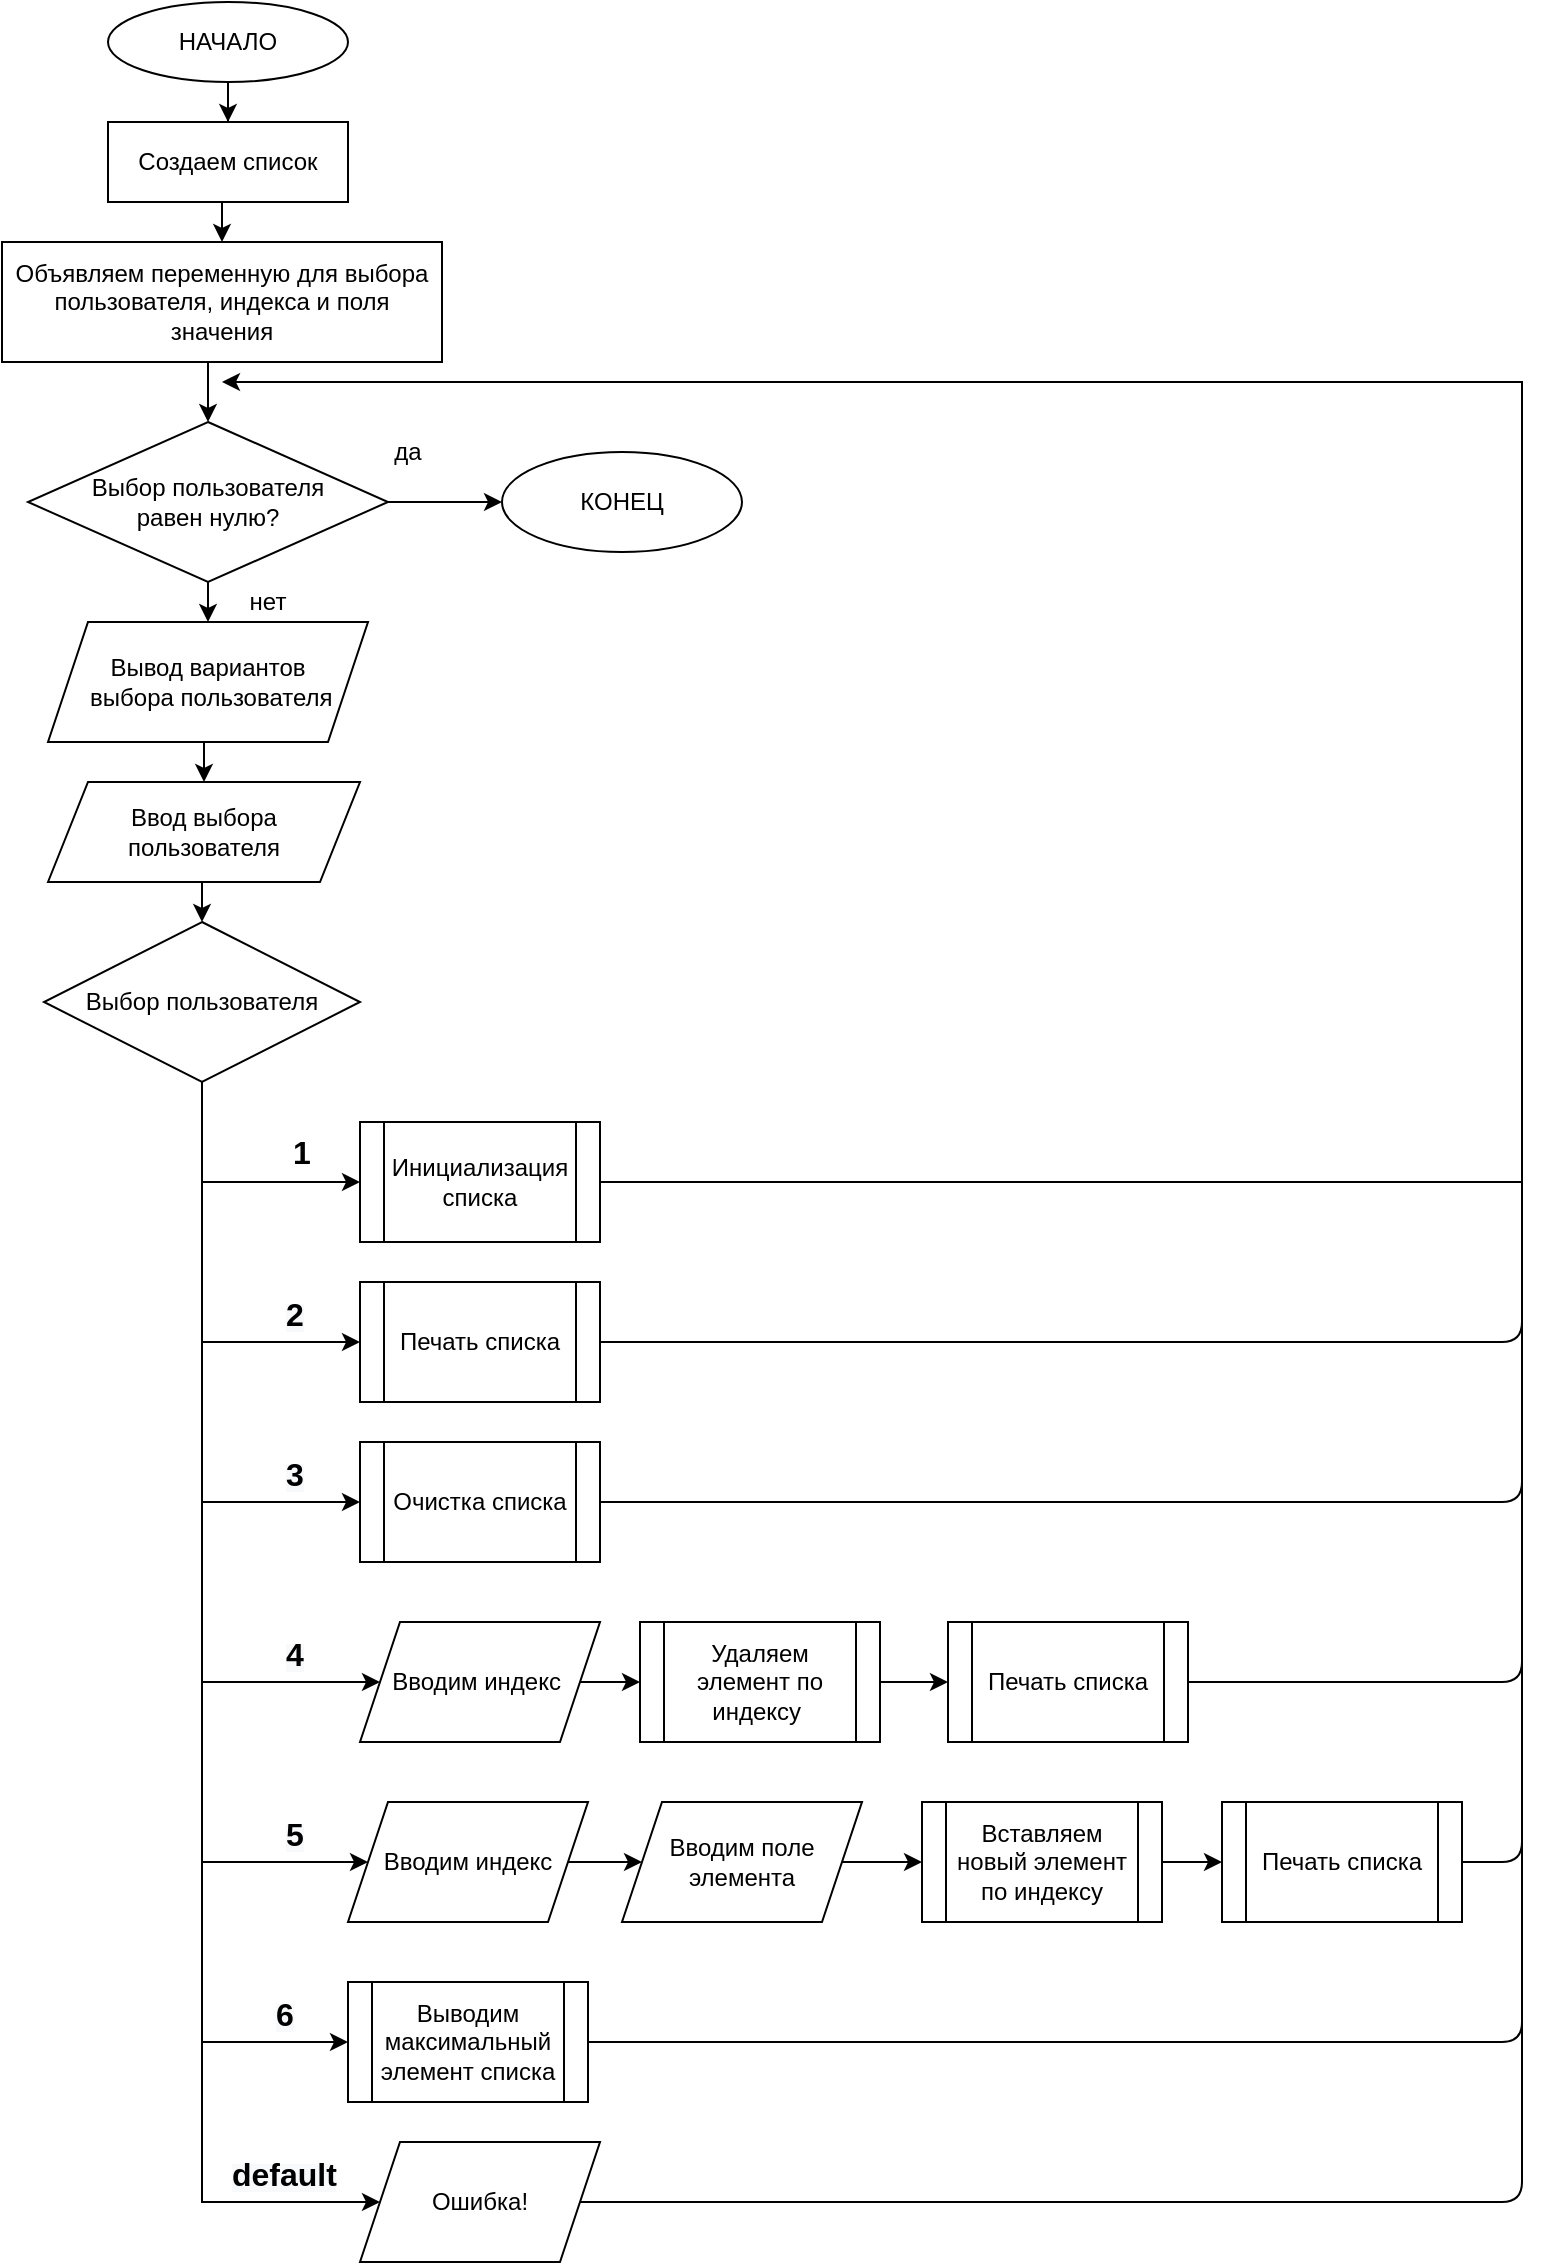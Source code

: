 <mxfile version="13.9.9" type="device" pages="7"><diagram id="0eDMZJ1sLlTvwDq3sUWc" name="Main"><mxGraphModel dx="853" dy="493" grid="1" gridSize="10" guides="1" tooltips="1" connect="1" arrows="1" fold="1" page="1" pageScale="1" pageWidth="827" pageHeight="1169" math="0" shadow="0"><root><mxCell id="OoCoPs24dPb88geKYHK8-0"/><mxCell id="OoCoPs24dPb88geKYHK8-1" parent="OoCoPs24dPb88geKYHK8-0"/><mxCell id="OoCoPs24dPb88geKYHK8-4" style="edgeStyle=orthogonalEdgeStyle;rounded=0;orthogonalLoop=1;jettySize=auto;html=1;entryX=0.5;entryY=0;entryDx=0;entryDy=0;" edge="1" parent="OoCoPs24dPb88geKYHK8-1" source="OoCoPs24dPb88geKYHK8-2" target="OoCoPs24dPb88geKYHK8-3"><mxGeometry relative="1" as="geometry"/></mxCell><mxCell id="OoCoPs24dPb88geKYHK8-2" value="НАЧАЛО" style="ellipse;whiteSpace=wrap;html=1;" vertex="1" parent="OoCoPs24dPb88geKYHK8-1"><mxGeometry x="73" y="20" width="120" height="40" as="geometry"/></mxCell><mxCell id="OoCoPs24dPb88geKYHK8-6" style="edgeStyle=orthogonalEdgeStyle;rounded=0;orthogonalLoop=1;jettySize=auto;html=1;exitX=0.5;exitY=1;exitDx=0;exitDy=0;entryX=0.5;entryY=0;entryDx=0;entryDy=0;" edge="1" parent="OoCoPs24dPb88geKYHK8-1" source="OoCoPs24dPb88geKYHK8-3" target="OoCoPs24dPb88geKYHK8-5"><mxGeometry relative="1" as="geometry"/></mxCell><mxCell id="OoCoPs24dPb88geKYHK8-3" value="Создаем список" style="rounded=0;whiteSpace=wrap;html=1;" vertex="1" parent="OoCoPs24dPb88geKYHK8-1"><mxGeometry x="73" y="80" width="120" height="40" as="geometry"/></mxCell><mxCell id="OoCoPs24dPb88geKYHK8-8" style="edgeStyle=orthogonalEdgeStyle;rounded=0;orthogonalLoop=1;jettySize=auto;html=1;exitX=0.5;exitY=1;exitDx=0;exitDy=0;entryX=0.5;entryY=0;entryDx=0;entryDy=0;" edge="1" parent="OoCoPs24dPb88geKYHK8-1" source="OoCoPs24dPb88geKYHK8-5" target="OoCoPs24dPb88geKYHK8-7"><mxGeometry relative="1" as="geometry"/></mxCell><mxCell id="OoCoPs24dPb88geKYHK8-5" value="Объявляем переменную для выбора пользователя, индекса и поля значения" style="rounded=0;whiteSpace=wrap;html=1;" vertex="1" parent="OoCoPs24dPb88geKYHK8-1"><mxGeometry x="20" y="140" width="220" height="60" as="geometry"/></mxCell><mxCell id="OoCoPs24dPb88geKYHK8-10" style="edgeStyle=orthogonalEdgeStyle;rounded=0;orthogonalLoop=1;jettySize=auto;html=1;exitX=0.5;exitY=1;exitDx=0;exitDy=0;entryX=0.5;entryY=0;entryDx=0;entryDy=0;" edge="1" parent="OoCoPs24dPb88geKYHK8-1" target="OoCoPs24dPb88geKYHK8-9"><mxGeometry relative="1" as="geometry"><mxPoint x="123" y="310" as="sourcePoint"/></mxGeometry></mxCell><mxCell id="OoCoPs24dPb88geKYHK8-25" style="edgeStyle=orthogonalEdgeStyle;rounded=0;orthogonalLoop=1;jettySize=auto;html=1;exitX=1;exitY=0.5;exitDx=0;exitDy=0;entryX=0;entryY=0.5;entryDx=0;entryDy=0;" edge="1" parent="OoCoPs24dPb88geKYHK8-1" source="OoCoPs24dPb88geKYHK8-7" target="OoCoPs24dPb88geKYHK8-24"><mxGeometry relative="1" as="geometry"/></mxCell><mxCell id="OoCoPs24dPb88geKYHK8-7" value="Выбор пользователя &lt;br&gt;равен нулю?" style="rhombus;whiteSpace=wrap;html=1;" vertex="1" parent="OoCoPs24dPb88geKYHK8-1"><mxGeometry x="33" y="230" width="180" height="80" as="geometry"/></mxCell><mxCell id="OoCoPs24dPb88geKYHK8-12" style="edgeStyle=orthogonalEdgeStyle;rounded=0;orthogonalLoop=1;jettySize=auto;html=1;exitX=0.5;exitY=1;exitDx=0;exitDy=0;entryX=0.5;entryY=0;entryDx=0;entryDy=0;" edge="1" parent="OoCoPs24dPb88geKYHK8-1" source="OoCoPs24dPb88geKYHK8-9" target="OoCoPs24dPb88geKYHK8-11"><mxGeometry relative="1" as="geometry"/></mxCell><mxCell id="OoCoPs24dPb88geKYHK8-9" value="Вывод вариантов&lt;br&gt;&amp;nbsp;выбора пользователя" style="shape=parallelogram;perimeter=parallelogramPerimeter;whiteSpace=wrap;html=1;fixedSize=1;" vertex="1" parent="OoCoPs24dPb88geKYHK8-1"><mxGeometry x="43" y="330" width="160" height="60" as="geometry"/></mxCell><mxCell id="OoCoPs24dPb88geKYHK8-14" style="edgeStyle=orthogonalEdgeStyle;rounded=0;orthogonalLoop=1;jettySize=auto;html=1;exitX=0.5;exitY=1;exitDx=0;exitDy=0;entryX=0.5;entryY=0;entryDx=0;entryDy=0;" edge="1" parent="OoCoPs24dPb88geKYHK8-1" source="OoCoPs24dPb88geKYHK8-11" target="OoCoPs24dPb88geKYHK8-13"><mxGeometry relative="1" as="geometry"/></mxCell><mxCell id="OoCoPs24dPb88geKYHK8-11" value="Ввод выбора &lt;br&gt;пользователя" style="shape=parallelogram;perimeter=parallelogramPerimeter;whiteSpace=wrap;html=1;fixedSize=1;" vertex="1" parent="OoCoPs24dPb88geKYHK8-1"><mxGeometry x="43" y="410" width="156" height="50" as="geometry"/></mxCell><mxCell id="OoCoPs24dPb88geKYHK8-17" style="edgeStyle=orthogonalEdgeStyle;rounded=0;orthogonalLoop=1;jettySize=auto;html=1;exitX=0.5;exitY=1;exitDx=0;exitDy=0;entryX=0;entryY=0.5;entryDx=0;entryDy=0;" edge="1" parent="OoCoPs24dPb88geKYHK8-1" source="OoCoPs24dPb88geKYHK8-13" target="OoCoPs24dPb88geKYHK8-16"><mxGeometry relative="1" as="geometry"/></mxCell><mxCell id="OoCoPs24dPb88geKYHK8-19" style="edgeStyle=orthogonalEdgeStyle;rounded=0;orthogonalLoop=1;jettySize=auto;html=1;exitX=0.5;exitY=1;exitDx=0;exitDy=0;entryX=0;entryY=0.5;entryDx=0;entryDy=0;" edge="1" parent="OoCoPs24dPb88geKYHK8-1" source="OoCoPs24dPb88geKYHK8-13" target="OoCoPs24dPb88geKYHK8-18"><mxGeometry relative="1" as="geometry"/></mxCell><mxCell id="OoCoPs24dPb88geKYHK8-21" style="edgeStyle=orthogonalEdgeStyle;rounded=0;orthogonalLoop=1;jettySize=auto;html=1;exitX=0.5;exitY=1;exitDx=0;exitDy=0;entryX=0;entryY=0.5;entryDx=0;entryDy=0;" edge="1" parent="OoCoPs24dPb88geKYHK8-1" source="OoCoPs24dPb88geKYHK8-13" target="OoCoPs24dPb88geKYHK8-20"><mxGeometry relative="1" as="geometry"/></mxCell><mxCell id="OoCoPs24dPb88geKYHK8-35" style="edgeStyle=orthogonalEdgeStyle;rounded=0;orthogonalLoop=1;jettySize=auto;html=1;exitX=0.5;exitY=1;exitDx=0;exitDy=0;entryX=0;entryY=0.5;entryDx=0;entryDy=0;" edge="1" parent="OoCoPs24dPb88geKYHK8-1" source="OoCoPs24dPb88geKYHK8-13" target="OoCoPs24dPb88geKYHK8-22"><mxGeometry relative="1" as="geometry"><Array as="points"><mxPoint x="120" y="860"/></Array></mxGeometry></mxCell><mxCell id="OoCoPs24dPb88geKYHK8-36" style="edgeStyle=orthogonalEdgeStyle;rounded=0;orthogonalLoop=1;jettySize=auto;html=1;exitX=0.5;exitY=1;exitDx=0;exitDy=0;entryX=0;entryY=0.5;entryDx=0;entryDy=0;" edge="1" parent="OoCoPs24dPb88geKYHK8-1" source="OoCoPs24dPb88geKYHK8-13" target="OoCoPs24dPb88geKYHK8-29"><mxGeometry relative="1" as="geometry"><Array as="points"><mxPoint x="120" y="950"/></Array></mxGeometry></mxCell><mxCell id="OoCoPs24dPb88geKYHK8-37" style="edgeStyle=orthogonalEdgeStyle;rounded=0;orthogonalLoop=1;jettySize=auto;html=1;exitX=0.5;exitY=1;exitDx=0;exitDy=0;entryX=0;entryY=0.5;entryDx=0;entryDy=0;" edge="1" parent="OoCoPs24dPb88geKYHK8-1" source="OoCoPs24dPb88geKYHK8-13" target="OoCoPs24dPb88geKYHK8-33"><mxGeometry relative="1" as="geometry"/></mxCell><mxCell id="OoCoPs24dPb88geKYHK8-38" style="edgeStyle=orthogonalEdgeStyle;rounded=0;orthogonalLoop=1;jettySize=auto;html=1;exitX=0.5;exitY=1;exitDx=0;exitDy=0;entryX=0;entryY=0.5;entryDx=0;entryDy=0;" edge="1" parent="OoCoPs24dPb88geKYHK8-1" source="OoCoPs24dPb88geKYHK8-13" target="OoCoPs24dPb88geKYHK8-34"><mxGeometry relative="1" as="geometry"><Array as="points"><mxPoint x="120" y="1120"/></Array></mxGeometry></mxCell><mxCell id="OoCoPs24dPb88geKYHK8-13" value="Выбор пользователя" style="rhombus;whiteSpace=wrap;html=1;" vertex="1" parent="OoCoPs24dPb88geKYHK8-1"><mxGeometry x="41" y="480" width="158" height="80" as="geometry"/></mxCell><mxCell id="OoCoPs24dPb88geKYHK8-45" style="edgeStyle=orthogonalEdgeStyle;rounded=0;orthogonalLoop=1;jettySize=auto;html=1;exitX=1;exitY=0.5;exitDx=0;exitDy=0;" edge="1" parent="OoCoPs24dPb88geKYHK8-1" source="OoCoPs24dPb88geKYHK8-16"><mxGeometry relative="1" as="geometry"><mxPoint x="130" y="210" as="targetPoint"/><Array as="points"><mxPoint x="780" y="610"/><mxPoint x="780" y="210"/></Array></mxGeometry></mxCell><mxCell id="OoCoPs24dPb88geKYHK8-16" value="Инициализация списка" style="shape=process;whiteSpace=wrap;html=1;backgroundOutline=1;" vertex="1" parent="OoCoPs24dPb88geKYHK8-1"><mxGeometry x="199" y="580" width="120" height="60" as="geometry"/></mxCell><mxCell id="OoCoPs24dPb88geKYHK8-18" value="Печать списка" style="shape=process;whiteSpace=wrap;html=1;backgroundOutline=1;" vertex="1" parent="OoCoPs24dPb88geKYHK8-1"><mxGeometry x="199" y="660" width="120" height="60" as="geometry"/></mxCell><mxCell id="OoCoPs24dPb88geKYHK8-20" value="Очистка списка" style="shape=process;whiteSpace=wrap;html=1;backgroundOutline=1;" vertex="1" parent="OoCoPs24dPb88geKYHK8-1"><mxGeometry x="199" y="740" width="120" height="60" as="geometry"/></mxCell><mxCell id="OoCoPs24dPb88geKYHK8-39" style="edgeStyle=orthogonalEdgeStyle;rounded=0;orthogonalLoop=1;jettySize=auto;html=1;exitX=1;exitY=0.5;exitDx=0;exitDy=0;entryX=0;entryY=0.5;entryDx=0;entryDy=0;" edge="1" parent="OoCoPs24dPb88geKYHK8-1" source="OoCoPs24dPb88geKYHK8-22" target="OoCoPs24dPb88geKYHK8-23"><mxGeometry relative="1" as="geometry"/></mxCell><mxCell id="OoCoPs24dPb88geKYHK8-22" value="Вводим индекс&amp;nbsp;" style="shape=parallelogram;perimeter=parallelogramPerimeter;whiteSpace=wrap;html=1;fixedSize=1;" vertex="1" parent="OoCoPs24dPb88geKYHK8-1"><mxGeometry x="199" y="830" width="120" height="60" as="geometry"/></mxCell><mxCell id="OoCoPs24dPb88geKYHK8-40" style="edgeStyle=orthogonalEdgeStyle;rounded=0;orthogonalLoop=1;jettySize=auto;html=1;exitX=1;exitY=0.5;exitDx=0;exitDy=0;entryX=0;entryY=0.5;entryDx=0;entryDy=0;" edge="1" parent="OoCoPs24dPb88geKYHK8-1" source="OoCoPs24dPb88geKYHK8-23" target="OoCoPs24dPb88geKYHK8-28"><mxGeometry relative="1" as="geometry"/></mxCell><mxCell id="OoCoPs24dPb88geKYHK8-23" value="Удаляем элемент по индексу&amp;nbsp;" style="shape=process;whiteSpace=wrap;html=1;backgroundOutline=1;" vertex="1" parent="OoCoPs24dPb88geKYHK8-1"><mxGeometry x="339" y="830" width="120" height="60" as="geometry"/></mxCell><mxCell id="OoCoPs24dPb88geKYHK8-24" value="КОНЕЦ" style="ellipse;whiteSpace=wrap;html=1;" vertex="1" parent="OoCoPs24dPb88geKYHK8-1"><mxGeometry x="270" y="245" width="120" height="50" as="geometry"/></mxCell><mxCell id="OoCoPs24dPb88geKYHK8-26" value="да" style="text;html=1;strokeColor=none;fillColor=none;align=center;verticalAlign=middle;whiteSpace=wrap;rounded=0;" vertex="1" parent="OoCoPs24dPb88geKYHK8-1"><mxGeometry x="203" y="235" width="40" height="20" as="geometry"/></mxCell><mxCell id="OoCoPs24dPb88geKYHK8-27" value="нет" style="text;html=1;strokeColor=none;fillColor=none;align=center;verticalAlign=middle;whiteSpace=wrap;rounded=0;" vertex="1" parent="OoCoPs24dPb88geKYHK8-1"><mxGeometry x="133" y="310" width="40" height="20" as="geometry"/></mxCell><mxCell id="OoCoPs24dPb88geKYHK8-28" value="Печать списка" style="shape=process;whiteSpace=wrap;html=1;backgroundOutline=1;" vertex="1" parent="OoCoPs24dPb88geKYHK8-1"><mxGeometry x="493" y="830" width="120" height="60" as="geometry"/></mxCell><mxCell id="OoCoPs24dPb88geKYHK8-41" style="edgeStyle=orthogonalEdgeStyle;rounded=0;orthogonalLoop=1;jettySize=auto;html=1;exitX=1;exitY=0.5;exitDx=0;exitDy=0;entryX=0;entryY=0.5;entryDx=0;entryDy=0;" edge="1" parent="OoCoPs24dPb88geKYHK8-1" source="OoCoPs24dPb88geKYHK8-29" target="OoCoPs24dPb88geKYHK8-30"><mxGeometry relative="1" as="geometry"/></mxCell><mxCell id="OoCoPs24dPb88geKYHK8-29" value="Вводим индекс" style="shape=parallelogram;perimeter=parallelogramPerimeter;whiteSpace=wrap;html=1;fixedSize=1;" vertex="1" parent="OoCoPs24dPb88geKYHK8-1"><mxGeometry x="193" y="920" width="120" height="60" as="geometry"/></mxCell><mxCell id="OoCoPs24dPb88geKYHK8-42" style="edgeStyle=orthogonalEdgeStyle;rounded=0;orthogonalLoop=1;jettySize=auto;html=1;exitX=1;exitY=0.5;exitDx=0;exitDy=0;entryX=0;entryY=0.5;entryDx=0;entryDy=0;" edge="1" parent="OoCoPs24dPb88geKYHK8-1" source="OoCoPs24dPb88geKYHK8-30" target="OoCoPs24dPb88geKYHK8-31"><mxGeometry relative="1" as="geometry"/></mxCell><mxCell id="OoCoPs24dPb88geKYHK8-30" value="Вводим поле элемента" style="shape=parallelogram;perimeter=parallelogramPerimeter;whiteSpace=wrap;html=1;fixedSize=1;" vertex="1" parent="OoCoPs24dPb88geKYHK8-1"><mxGeometry x="330" y="920" width="120" height="60" as="geometry"/></mxCell><mxCell id="OoCoPs24dPb88geKYHK8-43" style="edgeStyle=orthogonalEdgeStyle;rounded=0;orthogonalLoop=1;jettySize=auto;html=1;exitX=1;exitY=0.5;exitDx=0;exitDy=0;entryX=0;entryY=0.5;entryDx=0;entryDy=0;" edge="1" parent="OoCoPs24dPb88geKYHK8-1" source="OoCoPs24dPb88geKYHK8-31" target="OoCoPs24dPb88geKYHK8-32"><mxGeometry relative="1" as="geometry"/></mxCell><mxCell id="OoCoPs24dPb88geKYHK8-31" value="Вставляем новый элемент по индексу" style="shape=process;whiteSpace=wrap;html=1;backgroundOutline=1;" vertex="1" parent="OoCoPs24dPb88geKYHK8-1"><mxGeometry x="480" y="920" width="120" height="60" as="geometry"/></mxCell><mxCell id="OoCoPs24dPb88geKYHK8-32" value="Печать списка" style="shape=process;whiteSpace=wrap;html=1;backgroundOutline=1;" vertex="1" parent="OoCoPs24dPb88geKYHK8-1"><mxGeometry x="630" y="920" width="120" height="60" as="geometry"/></mxCell><mxCell id="OoCoPs24dPb88geKYHK8-33" value="Выводим максимальный элемент списка" style="shape=process;whiteSpace=wrap;html=1;backgroundOutline=1;" vertex="1" parent="OoCoPs24dPb88geKYHK8-1"><mxGeometry x="193" y="1010" width="120" height="60" as="geometry"/></mxCell><mxCell id="OoCoPs24dPb88geKYHK8-34" value="Ошибка!" style="shape=parallelogram;perimeter=parallelogramPerimeter;whiteSpace=wrap;html=1;fixedSize=1;" vertex="1" parent="OoCoPs24dPb88geKYHK8-1"><mxGeometry x="199" y="1090" width="120" height="60" as="geometry"/></mxCell><mxCell id="OoCoPs24dPb88geKYHK8-47" value="" style="endArrow=none;html=1;entryX=1;entryY=0.5;entryDx=0;entryDy=0;" edge="1" parent="OoCoPs24dPb88geKYHK8-1" target="OoCoPs24dPb88geKYHK8-18"><mxGeometry width="50" height="50" relative="1" as="geometry"><mxPoint x="780" y="610" as="sourcePoint"/><mxPoint x="490" y="690" as="targetPoint"/><Array as="points"><mxPoint x="780" y="690"/></Array></mxGeometry></mxCell><mxCell id="OoCoPs24dPb88geKYHK8-49" value="" style="endArrow=none;html=1;exitX=1;exitY=0.5;exitDx=0;exitDy=0;" edge="1" parent="OoCoPs24dPb88geKYHK8-1" source="OoCoPs24dPb88geKYHK8-20"><mxGeometry width="50" height="50" relative="1" as="geometry"><mxPoint x="370" y="780" as="sourcePoint"/><mxPoint x="780" y="680" as="targetPoint"/><Array as="points"><mxPoint x="780" y="770"/></Array></mxGeometry></mxCell><mxCell id="OoCoPs24dPb88geKYHK8-50" value="" style="endArrow=none;html=1;exitX=1;exitY=0.5;exitDx=0;exitDy=0;" edge="1" parent="OoCoPs24dPb88geKYHK8-1" source="OoCoPs24dPb88geKYHK8-28"><mxGeometry width="50" height="50" relative="1" as="geometry"><mxPoint x="730" y="870" as="sourcePoint"/><mxPoint x="780" y="760" as="targetPoint"/><Array as="points"><mxPoint x="780" y="860"/></Array></mxGeometry></mxCell><mxCell id="OoCoPs24dPb88geKYHK8-51" value="" style="endArrow=none;html=1;exitX=1;exitY=0.5;exitDx=0;exitDy=0;" edge="1" parent="OoCoPs24dPb88geKYHK8-1" source="OoCoPs24dPb88geKYHK8-32"><mxGeometry width="50" height="50" relative="1" as="geometry"><mxPoint x="780" y="980" as="sourcePoint"/><mxPoint x="780" y="850" as="targetPoint"/><Array as="points"><mxPoint x="780" y="950"/></Array></mxGeometry></mxCell><mxCell id="OoCoPs24dPb88geKYHK8-52" value="" style="endArrow=none;html=1;exitX=1;exitY=0.5;exitDx=0;exitDy=0;" edge="1" parent="OoCoPs24dPb88geKYHK8-1" source="OoCoPs24dPb88geKYHK8-33"><mxGeometry width="50" height="50" relative="1" as="geometry"><mxPoint x="650" y="1070" as="sourcePoint"/><mxPoint x="780" y="930" as="targetPoint"/><Array as="points"><mxPoint x="780" y="1040"/></Array></mxGeometry></mxCell><mxCell id="OoCoPs24dPb88geKYHK8-53" value="" style="endArrow=none;html=1;entryX=1;entryY=0.5;entryDx=0;entryDy=0;" edge="1" parent="OoCoPs24dPb88geKYHK8-1" target="OoCoPs24dPb88geKYHK8-34"><mxGeometry width="50" height="50" relative="1" as="geometry"><mxPoint x="780" y="1030" as="sourcePoint"/><mxPoint x="570" y="1090" as="targetPoint"/><Array as="points"><mxPoint x="780" y="1120"/></Array></mxGeometry></mxCell><mxCell id="OoCoPs24dPb88geKYHK8-54" value="&lt;b&gt;&lt;font style=&quot;font-size: 16px&quot;&gt;1&lt;/font&gt;&lt;/b&gt;" style="text;html=1;strokeColor=none;fillColor=none;align=center;verticalAlign=middle;whiteSpace=wrap;rounded=0;" vertex="1" parent="OoCoPs24dPb88geKYHK8-1"><mxGeometry x="150" y="585" width="40" height="20" as="geometry"/></mxCell><mxCell id="OoCoPs24dPb88geKYHK8-55" value="&lt;b style=&quot;color: rgb(0 , 0 , 0) ; font-family: &amp;#34;helvetica&amp;#34; ; font-size: 12px ; font-style: normal ; letter-spacing: normal ; text-align: center ; text-indent: 0px ; text-transform: none ; word-spacing: 0px ; background-color: rgb(248 , 249 , 250)&quot;&gt;&lt;font style=&quot;font-size: 16px&quot;&gt;2&lt;/font&gt;&lt;/b&gt;" style="text;whiteSpace=wrap;html=1;" vertex="1" parent="OoCoPs24dPb88geKYHK8-1"><mxGeometry x="160" y="660" width="30" height="30" as="geometry"/></mxCell><mxCell id="OoCoPs24dPb88geKYHK8-59" value="&lt;b style=&quot;color: rgb(0 , 0 , 0) ; font-size: 12px ; font-style: normal ; letter-spacing: normal ; text-indent: 0px ; text-transform: none ; word-spacing: 0px ; font-family: &amp;#34;helvetica&amp;#34; ; text-align: center ; background-color: rgb(248 , 249 , 250)&quot;&gt;&lt;font style=&quot;font-size: 16px&quot;&gt;3&lt;/font&gt;&lt;/b&gt;" style="text;whiteSpace=wrap;html=1;" vertex="1" parent="OoCoPs24dPb88geKYHK8-1"><mxGeometry x="160" y="740" width="30" height="30" as="geometry"/></mxCell><mxCell id="OoCoPs24dPb88geKYHK8-60" value="&lt;b style=&quot;color: rgb(0 , 0 , 0) ; font-size: 12px ; font-style: normal ; letter-spacing: normal ; text-indent: 0px ; text-transform: none ; word-spacing: 0px ; font-family: &amp;#34;helvetica&amp;#34; ; text-align: center ; background-color: rgb(248 , 249 , 250)&quot;&gt;&lt;font style=&quot;font-size: 16px&quot;&gt;4&lt;/font&gt;&lt;/b&gt;" style="text;whiteSpace=wrap;html=1;" vertex="1" parent="OoCoPs24dPb88geKYHK8-1"><mxGeometry x="160" y="830" width="50" height="30" as="geometry"/></mxCell><mxCell id="OoCoPs24dPb88geKYHK8-61" value="&lt;b style=&quot;color: rgb(0 , 0 , 0) ; font-size: 12px ; font-style: normal ; letter-spacing: normal ; text-indent: 0px ; text-transform: none ; word-spacing: 0px ; font-family: &amp;#34;helvetica&amp;#34; ; text-align: center ; background-color: rgb(248 , 249 , 250)&quot;&gt;&lt;font style=&quot;font-size: 16px&quot;&gt;5&lt;/font&gt;&lt;/b&gt;" style="text;whiteSpace=wrap;html=1;" vertex="1" parent="OoCoPs24dPb88geKYHK8-1"><mxGeometry x="160" y="920" width="30" height="30" as="geometry"/></mxCell><mxCell id="OoCoPs24dPb88geKYHK8-62" value="&lt;b style=&quot;color: rgb(0 , 0 , 0) ; font-size: 12px ; font-style: normal ; letter-spacing: normal ; text-indent: 0px ; text-transform: none ; word-spacing: 0px ; font-family: &amp;#34;helvetica&amp;#34; ; text-align: center ; background-color: rgb(248 , 249 , 250)&quot;&gt;&lt;font style=&quot;font-size: 16px&quot;&gt;6&lt;/font&gt;&lt;/b&gt;" style="text;whiteSpace=wrap;html=1;" vertex="1" parent="OoCoPs24dPb88geKYHK8-1"><mxGeometry x="155" y="1010" width="30" height="30" as="geometry"/></mxCell><mxCell id="OoCoPs24dPb88geKYHK8-63" value="&lt;b style=&quot;color: rgb(0 , 0 , 0) ; font-size: 12px ; font-style: normal ; letter-spacing: normal ; text-indent: 0px ; text-transform: none ; word-spacing: 0px ; font-family: &amp;#34;helvetica&amp;#34; ; text-align: center ; background-color: rgb(248 , 249 , 250)&quot;&gt;&lt;font style=&quot;font-size: 16px&quot;&gt;default&lt;/font&gt;&lt;/b&gt;" style="text;whiteSpace=wrap;html=1;" vertex="1" parent="OoCoPs24dPb88geKYHK8-1"><mxGeometry x="133" y="1090" width="30" height="30" as="geometry"/></mxCell></root></mxGraphModel></diagram><diagram id="VFDSE-AziPIWFmhGj7rQ" name="Init"><mxGraphModel dx="1024" dy="592" grid="1" gridSize="10" guides="1" tooltips="1" connect="1" arrows="1" fold="1" page="1" pageScale="1" pageWidth="827" pageHeight="1169" math="0" shadow="0"><root><mxCell id="0"/><mxCell id="1" parent="0"/><mxCell id="Xr6ojgv3NabK-LYCpbgm-5" style="edgeStyle=orthogonalEdgeStyle;rounded=0;orthogonalLoop=1;jettySize=auto;html=1;exitX=0.5;exitY=1;exitDx=0;exitDy=0;entryX=0.5;entryY=0;entryDx=0;entryDy=0;" edge="1" parent="1" source="Xr6ojgv3NabK-LYCpbgm-1" target="Xr6ojgv3NabK-LYCpbgm-4"><mxGeometry relative="1" as="geometry"/></mxCell><mxCell id="Xr6ojgv3NabK-LYCpbgm-1" value="НАЧАЛО" style="ellipse;whiteSpace=wrap;html=1;" vertex="1" parent="1"><mxGeometry x="354" y="30" width="120" height="40" as="geometry"/></mxCell><mxCell id="Xr6ojgv3NabK-LYCpbgm-2" value="&lt;pre style=&quot;color: rgb(169 , 183 , 198) ; font-family: &amp;#34;jetbrains mono&amp;#34; , monospace ; font-size: 16px&quot;&gt;&lt;b&gt;&lt;span style=&quot;color: rgb(204 , 120 , 50)&quot;&gt;void &lt;/span&gt;&lt;span style=&quot;color: rgb(255 , 198 , 109)&quot;&gt;Init&lt;/span&gt;(&lt;span style=&quot;color: rgb(181 , 182 , 227)&quot;&gt;List &lt;/span&gt;**list) &lt;/b&gt;&lt;/pre&gt;" style="text;whiteSpace=wrap;html=1;" vertex="1" parent="1"><mxGeometry x="520" y="20" width="190" height="50" as="geometry"/></mxCell><mxCell id="Xr6ojgv3NabK-LYCpbgm-7" style="edgeStyle=orthogonalEdgeStyle;rounded=0;orthogonalLoop=1;jettySize=auto;html=1;exitX=0.5;exitY=1;exitDx=0;exitDy=0;entryX=0.5;entryY=0;entryDx=0;entryDy=0;" edge="1" parent="1" source="Xr6ojgv3NabK-LYCpbgm-4" target="Xr6ojgv3NabK-LYCpbgm-6"><mxGeometry relative="1" as="geometry"/></mxCell><mxCell id="Xr6ojgv3NabK-LYCpbgm-4" value="Создаем&amp;nbsp; головной элемент" style="rounded=0;whiteSpace=wrap;html=1;" vertex="1" parent="1"><mxGeometry x="354" y="100" width="120" height="40" as="geometry"/></mxCell><mxCell id="Xr6ojgv3NabK-LYCpbgm-9" style="edgeStyle=orthogonalEdgeStyle;rounded=0;orthogonalLoop=1;jettySize=auto;html=1;exitX=0.5;exitY=1;exitDx=0;exitDy=0;entryX=0.5;entryY=0;entryDx=0;entryDy=0;" edge="1" parent="1" source="Xr6ojgv3NabK-LYCpbgm-6" target="Xr6ojgv3NabK-LYCpbgm-8"><mxGeometry relative="1" as="geometry"/></mxCell><mxCell id="Xr6ojgv3NabK-LYCpbgm-6" value="Присваиваем полю значений&amp;nbsp;&amp;nbsp;головного элемента&lt;br&gt;&amp;nbsp;случайное значение" style="rounded=0;whiteSpace=wrap;html=1;" vertex="1" parent="1"><mxGeometry x="354" y="160" width="120" height="60" as="geometry"/></mxCell><mxCell id="Xr6ojgv3NabK-LYCpbgm-11" style="edgeStyle=orthogonalEdgeStyle;rounded=0;orthogonalLoop=1;jettySize=auto;html=1;exitX=0.5;exitY=1;exitDx=0;exitDy=0;entryX=0.5;entryY=0;entryDx=0;entryDy=0;" edge="1" parent="1" source="Xr6ojgv3NabK-LYCpbgm-8" target="Xr6ojgv3NabK-LYCpbgm-10"><mxGeometry relative="1" as="geometry"/></mxCell><mxCell id="Xr6ojgv3NabK-LYCpbgm-8" value="&lt;span&gt;Присваиваем указателю на следующий элемент головного элемента nullptr&lt;/span&gt;" style="rounded=0;whiteSpace=wrap;html=1;" vertex="1" parent="1"><mxGeometry x="354" y="240" width="120" height="80" as="geometry"/></mxCell><mxCell id="Xr6ojgv3NabK-LYCpbgm-13" style="edgeStyle=orthogonalEdgeStyle;rounded=0;orthogonalLoop=1;jettySize=auto;html=1;exitX=0.5;exitY=1;exitDx=0;exitDy=0;entryX=0.5;entryY=0;entryDx=0;entryDy=0;" edge="1" parent="1" source="Xr6ojgv3NabK-LYCpbgm-10" target="Xr6ojgv3NabK-LYCpbgm-12"><mxGeometry relative="1" as="geometry"/></mxCell><mxCell id="Xr6ojgv3NabK-LYCpbgm-10" value="Создаем новый указатель, указывающий на первый элемент" style="rounded=0;whiteSpace=wrap;html=1;" vertex="1" parent="1"><mxGeometry x="354" y="340" width="120" height="60" as="geometry"/></mxCell><mxCell id="Xr6ojgv3NabK-LYCpbgm-17" style="edgeStyle=orthogonalEdgeStyle;rounded=0;orthogonalLoop=1;jettySize=auto;html=1;exitX=0.5;exitY=1;exitDx=0;exitDy=0;entryX=0.5;entryY=0;entryDx=0;entryDy=0;" edge="1" parent="1" source="Xr6ojgv3NabK-LYCpbgm-12" target="Xr6ojgv3NabK-LYCpbgm-14"><mxGeometry relative="1" as="geometry"/></mxCell><mxCell id="Xr6ojgv3NabK-LYCpbgm-23" style="edgeStyle=orthogonalEdgeStyle;rounded=0;orthogonalLoop=1;jettySize=auto;html=1;exitX=1;exitY=0.5;exitDx=0;exitDy=0;entryX=0;entryY=0.5;entryDx=0;entryDy=0;" edge="1" parent="1" source="Xr6ojgv3NabK-LYCpbgm-12" target="Xr6ojgv3NabK-LYCpbgm-21"><mxGeometry relative="1" as="geometry"/></mxCell><mxCell id="Xr6ojgv3NabK-LYCpbgm-12" value="Создан весь список?" style="shape=hexagon;perimeter=hexagonPerimeter2;whiteSpace=wrap;html=1;fixedSize=1;" vertex="1" parent="1"><mxGeometry x="346" y="430" width="136" height="80" as="geometry"/></mxCell><mxCell id="Xr6ojgv3NabK-LYCpbgm-18" style="edgeStyle=orthogonalEdgeStyle;rounded=0;orthogonalLoop=1;jettySize=auto;html=1;exitX=0.5;exitY=1;exitDx=0;exitDy=0;" edge="1" parent="1" source="Xr6ojgv3NabK-LYCpbgm-14" target="Xr6ojgv3NabK-LYCpbgm-15"><mxGeometry relative="1" as="geometry"/></mxCell><mxCell id="Xr6ojgv3NabK-LYCpbgm-14" value="Создаем новый элемент, предыдущий элемент указывает на него&amp;nbsp;" style="rounded=0;whiteSpace=wrap;html=1;" vertex="1" parent="1"><mxGeometry x="354" y="540" width="120" height="80" as="geometry"/></mxCell><mxCell id="Xr6ojgv3NabK-LYCpbgm-19" style="edgeStyle=orthogonalEdgeStyle;rounded=0;orthogonalLoop=1;jettySize=auto;html=1;exitX=0.5;exitY=1;exitDx=0;exitDy=0;" edge="1" parent="1" source="Xr6ojgv3NabK-LYCpbgm-15" target="Xr6ojgv3NabK-LYCpbgm-16"><mxGeometry relative="1" as="geometry"/></mxCell><mxCell id="Xr6ojgv3NabK-LYCpbgm-15" value="&lt;span&gt;Присваиваем полю значений&amp;nbsp;&amp;nbsp;&lt;/span&gt;&lt;br&gt;&lt;span&gt;&amp;nbsp;случайное значение&lt;/span&gt;" style="rounded=0;whiteSpace=wrap;html=1;" vertex="1" parent="1"><mxGeometry x="354" y="640" width="120" height="60" as="geometry"/></mxCell><mxCell id="Xr6ojgv3NabK-LYCpbgm-20" style="edgeStyle=orthogonalEdgeStyle;rounded=0;orthogonalLoop=1;jettySize=auto;html=1;exitX=0.5;exitY=1;exitDx=0;exitDy=0;entryX=0;entryY=0.5;entryDx=0;entryDy=0;" edge="1" parent="1" source="Xr6ojgv3NabK-LYCpbgm-16" target="Xr6ojgv3NabK-LYCpbgm-12"><mxGeometry relative="1" as="geometry"><Array as="points"><mxPoint x="414" y="820"/><mxPoint x="290" y="820"/><mxPoint x="290" y="470"/></Array></mxGeometry></mxCell><mxCell id="Xr6ojgv3NabK-LYCpbgm-16" value="Указатель на следующий элемент nullptr" style="rounded=0;whiteSpace=wrap;html=1;" vertex="1" parent="1"><mxGeometry x="354" y="730" width="120" height="60" as="geometry"/></mxCell><mxCell id="Xr6ojgv3NabK-LYCpbgm-25" style="edgeStyle=orthogonalEdgeStyle;rounded=0;orthogonalLoop=1;jettySize=auto;html=1;exitX=0.5;exitY=1;exitDx=0;exitDy=0;entryX=0.5;entryY=0;entryDx=0;entryDy=0;" edge="1" parent="1" source="Xr6ojgv3NabK-LYCpbgm-21" target="Xr6ojgv3NabK-LYCpbgm-24"><mxGeometry relative="1" as="geometry"/></mxCell><mxCell id="Xr6ojgv3NabK-LYCpbgm-21" value="Запоминаем размер созданного списка" style="rounded=0;whiteSpace=wrap;html=1;" vertex="1" parent="1"><mxGeometry x="550" y="440" width="120" height="60" as="geometry"/></mxCell><mxCell id="Xr6ojgv3NabK-LYCpbgm-22" value="нет" style="text;html=1;strokeColor=none;fillColor=none;align=center;verticalAlign=middle;whiteSpace=wrap;rounded=0;" vertex="1" parent="1"><mxGeometry x="420" y="510" width="40" height="20" as="geometry"/></mxCell><mxCell id="Xr6ojgv3NabK-LYCpbgm-24" value="КОНЕЦ" style="ellipse;whiteSpace=wrap;html=1;" vertex="1" parent="1"><mxGeometry x="550" y="530" width="120" height="40" as="geometry"/></mxCell><mxCell id="Xr6ojgv3NabK-LYCpbgm-26" value="да" style="text;html=1;strokeColor=none;fillColor=none;align=center;verticalAlign=middle;whiteSpace=wrap;rounded=0;" vertex="1" parent="1"><mxGeometry x="482" y="450" width="40" height="20" as="geometry"/></mxCell></root></mxGraphModel></diagram><diagram id="Xs9OQ_j8HmZPSDmCOzvw" name="Delete"><mxGraphModel dx="2560" dy="1480" grid="1" gridSize="10" guides="1" tooltips="1" connect="1" arrows="1" fold="1" page="1" pageScale="1" pageWidth="827" pageHeight="1169" math="0" shadow="0"><root><mxCell id="yHJodatx0vSTHCUdXEUw-0"/><mxCell id="yHJodatx0vSTHCUdXEUw-1" parent="yHJodatx0vSTHCUdXEUw-0"/><mxCell id="yHJodatx0vSTHCUdXEUw-8" style="edgeStyle=orthogonalEdgeStyle;rounded=0;orthogonalLoop=1;jettySize=auto;html=1;exitX=0;exitY=0.5;exitDx=0;exitDy=0;entryX=1;entryY=0.5;entryDx=0;entryDy=0;" edge="1" parent="yHJodatx0vSTHCUdXEUw-1" source="yHJodatx0vSTHCUdXEUw-2" target="yHJodatx0vSTHCUdXEUw-6"><mxGeometry relative="1" as="geometry"/></mxCell><mxCell id="yHJodatx0vSTHCUdXEUw-13" style="edgeStyle=orthogonalEdgeStyle;rounded=0;orthogonalLoop=1;jettySize=auto;html=1;exitX=0.5;exitY=1;exitDx=0;exitDy=0;entryX=0.5;entryY=0;entryDx=0;entryDy=0;" edge="1" parent="yHJodatx0vSTHCUdXEUw-1" source="yHJodatx0vSTHCUdXEUw-2" target="yHJodatx0vSTHCUdXEUw-12"><mxGeometry relative="1" as="geometry"/></mxCell><mxCell id="yHJodatx0vSTHCUdXEUw-2" value="Входной индекс &lt;br&gt;больше размера &lt;br&gt;списка?" style="rhombus;whiteSpace=wrap;html=1;" vertex="1" parent="yHJodatx0vSTHCUdXEUw-1"><mxGeometry x="330" y="80" width="166" height="90" as="geometry"/></mxCell><mxCell id="yHJodatx0vSTHCUdXEUw-3" value="&lt;pre style=&quot;color: rgb(169 , 183 , 198) ; font-family: &amp;#34;jetbrains mono&amp;#34; , monospace ; font-size: 16px&quot;&gt;&lt;b&gt;&lt;span style=&quot;color: rgb(204 , 120 , 50)&quot;&gt;void &lt;/span&gt;&lt;span style=&quot;color: rgb(255 , 198 , 109)&quot;&gt;Delete&lt;/span&gt;(&lt;span style=&quot;color: rgb(181 , 182 , 227)&quot;&gt;List &lt;/span&gt;**list&lt;span style=&quot;color: rgb(204 , 120 , 50)&quot;&gt;, int &lt;/span&gt;index)&lt;/b&gt;&lt;/pre&gt;" style="text;whiteSpace=wrap;html=1;" vertex="1" parent="yHJodatx0vSTHCUdXEUw-1"><mxGeometry x="480" width="280" height="50" as="geometry"/></mxCell><mxCell id="yHJodatx0vSTHCUdXEUw-5" style="edgeStyle=orthogonalEdgeStyle;rounded=0;orthogonalLoop=1;jettySize=auto;html=1;exitX=0.5;exitY=1;exitDx=0;exitDy=0;entryX=0.5;entryY=0;entryDx=0;entryDy=0;" edge="1" parent="yHJodatx0vSTHCUdXEUw-1" source="yHJodatx0vSTHCUdXEUw-4" target="yHJodatx0vSTHCUdXEUw-2"><mxGeometry relative="1" as="geometry"/></mxCell><mxCell id="yHJodatx0vSTHCUdXEUw-4" value="НАЧАЛО" style="ellipse;whiteSpace=wrap;html=1;" vertex="1" parent="yHJodatx0vSTHCUdXEUw-1"><mxGeometry x="354" y="10" width="120" height="40" as="geometry"/></mxCell><mxCell id="yHJodatx0vSTHCUdXEUw-9" style="edgeStyle=orthogonalEdgeStyle;rounded=0;orthogonalLoop=1;jettySize=auto;html=1;exitX=0;exitY=0.5;exitDx=0;exitDy=0;entryX=1;entryY=0.5;entryDx=0;entryDy=0;" edge="1" parent="yHJodatx0vSTHCUdXEUw-1" source="yHJodatx0vSTHCUdXEUw-6" target="yHJodatx0vSTHCUdXEUw-7"><mxGeometry relative="1" as="geometry"/></mxCell><mxCell id="yHJodatx0vSTHCUdXEUw-6" value="Ошибка! Размер списка меньше" style="shape=parallelogram;perimeter=parallelogramPerimeter;whiteSpace=wrap;html=1;fixedSize=1;" vertex="1" parent="yHJodatx0vSTHCUdXEUw-1"><mxGeometry x="180" y="95" width="124" height="60" as="geometry"/></mxCell><mxCell id="yHJodatx0vSTHCUdXEUw-7" value="КОНЕЦ" style="ellipse;whiteSpace=wrap;html=1;" vertex="1" parent="yHJodatx0vSTHCUdXEUw-1"><mxGeometry x="30" y="103.75" width="120" height="42.5" as="geometry"/></mxCell><mxCell id="yHJodatx0vSTHCUdXEUw-10" value="да" style="text;html=1;strokeColor=none;fillColor=none;align=center;verticalAlign=middle;whiteSpace=wrap;rounded=0;" vertex="1" parent="yHJodatx0vSTHCUdXEUw-1"><mxGeometry x="304" y="95" width="40" height="20" as="geometry"/></mxCell><mxCell id="yHJodatx0vSTHCUdXEUw-11" value="нет" style="text;html=1;strokeColor=none;fillColor=none;align=center;verticalAlign=middle;whiteSpace=wrap;rounded=0;" vertex="1" parent="yHJodatx0vSTHCUdXEUw-1"><mxGeometry x="410" y="170" width="40" height="20" as="geometry"/></mxCell><mxCell id="yHJodatx0vSTHCUdXEUw-17" style="edgeStyle=orthogonalEdgeStyle;rounded=0;orthogonalLoop=1;jettySize=auto;html=1;exitX=0.5;exitY=1;exitDx=0;exitDy=0;entryX=0.5;entryY=0;entryDx=0;entryDy=0;" edge="1" parent="yHJodatx0vSTHCUdXEUw-1" target="yHJodatx0vSTHCUdXEUw-16"><mxGeometry relative="1" as="geometry"><mxPoint x="91" y="240" as="sourcePoint"/></mxGeometry></mxCell><mxCell id="yHJodatx0vSTHCUdXEUw-28" style="edgeStyle=orthogonalEdgeStyle;rounded=0;orthogonalLoop=1;jettySize=auto;html=1;exitX=0;exitY=0.5;exitDx=0;exitDy=0;entryX=0.5;entryY=0;entryDx=0;entryDy=0;" edge="1" parent="yHJodatx0vSTHCUdXEUw-1" source="yHJodatx0vSTHCUdXEUw-12" target="yHJodatx0vSTHCUdXEUw-16"><mxGeometry relative="1" as="geometry"/></mxCell><mxCell id="yHJodatx0vSTHCUdXEUw-30" style="edgeStyle=orthogonalEdgeStyle;rounded=0;orthogonalLoop=1;jettySize=auto;html=1;exitX=0.5;exitY=1;exitDx=0;exitDy=0;entryX=0.5;entryY=0;entryDx=0;entryDy=0;" edge="1" parent="yHJodatx0vSTHCUdXEUw-1" source="yHJodatx0vSTHCUdXEUw-12" target="yHJodatx0vSTHCUdXEUw-29"><mxGeometry relative="1" as="geometry"/></mxCell><mxCell id="yHJodatx0vSTHCUdXEUw-12" value="Входной индекс &lt;br&gt;это первый элемент?" style="rhombus;whiteSpace=wrap;html=1;" vertex="1" parent="yHJodatx0vSTHCUdXEUw-1"><mxGeometry x="326" y="200" width="176" height="80" as="geometry"/></mxCell><mxCell id="yHJodatx0vSTHCUdXEUw-14" value="да" style="text;html=1;strokeColor=none;fillColor=none;align=center;verticalAlign=middle;whiteSpace=wrap;rounded=0;" vertex="1" parent="yHJodatx0vSTHCUdXEUw-1"><mxGeometry x="290" y="220" width="40" height="20" as="geometry"/></mxCell><mxCell id="yHJodatx0vSTHCUdXEUw-15" value="нет" style="text;html=1;strokeColor=none;fillColor=none;align=center;verticalAlign=middle;whiteSpace=wrap;rounded=0;" vertex="1" parent="yHJodatx0vSTHCUdXEUw-1"><mxGeometry x="430" y="280" width="40" height="20" as="geometry"/></mxCell><mxCell id="yHJodatx0vSTHCUdXEUw-19" style="edgeStyle=orthogonalEdgeStyle;rounded=0;orthogonalLoop=1;jettySize=auto;html=1;exitX=0.5;exitY=1;exitDx=0;exitDy=0;entryX=0.5;entryY=0;entryDx=0;entryDy=0;" edge="1" parent="yHJodatx0vSTHCUdXEUw-1" source="yHJodatx0vSTHCUdXEUw-16" target="yHJodatx0vSTHCUdXEUw-18"><mxGeometry relative="1" as="geometry"/></mxCell><mxCell id="yHJodatx0vSTHCUdXEUw-16" value="Запоминаем указатель на головной элемент" style="rounded=0;whiteSpace=wrap;html=1;" vertex="1" parent="yHJodatx0vSTHCUdXEUw-1"><mxGeometry x="31" y="260" width="120" height="60" as="geometry"/></mxCell><mxCell id="yHJodatx0vSTHCUdXEUw-25" style="edgeStyle=orthogonalEdgeStyle;rounded=0;orthogonalLoop=1;jettySize=auto;html=1;exitX=0.5;exitY=1;exitDx=0;exitDy=0;entryX=0.5;entryY=0;entryDx=0;entryDy=0;" edge="1" parent="yHJodatx0vSTHCUdXEUw-1" source="yHJodatx0vSTHCUdXEUw-18" target="yHJodatx0vSTHCUdXEUw-22"><mxGeometry relative="1" as="geometry"/></mxCell><mxCell id="yHJodatx0vSTHCUdXEUw-18" value="Головному элементу присваиваем указатель на следующий элемент(берем из головного элемента)" style="rounded=0;whiteSpace=wrap;html=1;" vertex="1" parent="yHJodatx0vSTHCUdXEUw-1"><mxGeometry x="30" y="350" width="120" height="95" as="geometry"/></mxCell><mxCell id="yHJodatx0vSTHCUdXEUw-21" value="Головным элементом теперь является последующий элемент после головного" style="shape=partialRectangle;whiteSpace=wrap;html=1;bottom=1;right=1;left=1;top=0;fillColor=none;routingCenterX=-0.5;rotation=90;" vertex="1" parent="yHJodatx0vSTHCUdXEUw-1"><mxGeometry x="151" y="340" width="120" height="100" as="geometry"/></mxCell><mxCell id="yHJodatx0vSTHCUdXEUw-24" style="edgeStyle=orthogonalEdgeStyle;rounded=0;orthogonalLoop=1;jettySize=auto;html=1;exitX=0.5;exitY=1;exitDx=0;exitDy=0;entryX=0.5;entryY=0;entryDx=0;entryDy=0;" edge="1" parent="yHJodatx0vSTHCUdXEUw-1" source="yHJodatx0vSTHCUdXEUw-22" target="yHJodatx0vSTHCUdXEUw-23"><mxGeometry relative="1" as="geometry"/></mxCell><mxCell id="yHJodatx0vSTHCUdXEUw-22" value="Удаляем головной элемент" style="rounded=0;whiteSpace=wrap;html=1;" vertex="1" parent="yHJodatx0vSTHCUdXEUw-1"><mxGeometry x="31" y="470" width="120" height="60" as="geometry"/></mxCell><mxCell id="yHJodatx0vSTHCUdXEUw-27" style="edgeStyle=orthogonalEdgeStyle;rounded=0;orthogonalLoop=1;jettySize=auto;html=1;exitX=0.5;exitY=1;exitDx=0;exitDy=0;entryX=0.5;entryY=0;entryDx=0;entryDy=0;" edge="1" parent="yHJodatx0vSTHCUdXEUw-1" source="yHJodatx0vSTHCUdXEUw-23" target="yHJodatx0vSTHCUdXEUw-26"><mxGeometry relative="1" as="geometry"/></mxCell><mxCell id="yHJodatx0vSTHCUdXEUw-23" value="Уменьшаем размер списка" style="rounded=0;whiteSpace=wrap;html=1;" vertex="1" parent="yHJodatx0vSTHCUdXEUw-1"><mxGeometry x="30" y="560" width="120" height="60" as="geometry"/></mxCell><mxCell id="yHJodatx0vSTHCUdXEUw-26" value="КОНЕЦ" style="ellipse;whiteSpace=wrap;html=1;" vertex="1" parent="yHJodatx0vSTHCUdXEUw-1"><mxGeometry x="30" y="650" width="120" height="40" as="geometry"/></mxCell><mxCell id="yHJodatx0vSTHCUdXEUw-32" style="edgeStyle=orthogonalEdgeStyle;rounded=0;orthogonalLoop=1;jettySize=auto;html=1;exitX=0.5;exitY=1;exitDx=0;exitDy=0;entryX=0.5;entryY=0;entryDx=0;entryDy=0;" edge="1" parent="yHJodatx0vSTHCUdXEUw-1" source="yHJodatx0vSTHCUdXEUw-29" target="yHJodatx0vSTHCUdXEUw-31"><mxGeometry relative="1" as="geometry"/></mxCell><mxCell id="yHJodatx0vSTHCUdXEUw-29" value="Создаем указатель на предыдущий элемент(вначале указывает на головной элемент)" style="rounded=0;whiteSpace=wrap;html=1;" vertex="1" parent="yHJodatx0vSTHCUdXEUw-1"><mxGeometry x="354" y="310" width="120" height="80" as="geometry"/></mxCell><mxCell id="yHJodatx0vSTHCUdXEUw-34" style="edgeStyle=orthogonalEdgeStyle;rounded=0;orthogonalLoop=1;jettySize=auto;html=1;exitX=0.5;exitY=1;exitDx=0;exitDy=0;entryX=0.5;entryY=0;entryDx=0;entryDy=0;" edge="1" parent="yHJodatx0vSTHCUdXEUw-1" source="yHJodatx0vSTHCUdXEUw-31" target="yHJodatx0vSTHCUdXEUw-33"><mxGeometry relative="1" as="geometry"/></mxCell><mxCell id="yHJodatx0vSTHCUdXEUw-31" value="Создаем указатель на текущий элемент(вначале указывает на элемент после головного элемента)" style="rounded=0;whiteSpace=wrap;html=1;" vertex="1" parent="yHJodatx0vSTHCUdXEUw-1"><mxGeometry x="354" y="410" width="120" height="100" as="geometry"/></mxCell><mxCell id="yHJodatx0vSTHCUdXEUw-36" style="edgeStyle=orthogonalEdgeStyle;rounded=0;orthogonalLoop=1;jettySize=auto;html=1;exitX=0.5;exitY=1;exitDx=0;exitDy=0;entryX=0.5;entryY=0;entryDx=0;entryDy=0;" edge="1" parent="yHJodatx0vSTHCUdXEUw-1" source="yHJodatx0vSTHCUdXEUw-33" target="yHJodatx0vSTHCUdXEUw-35"><mxGeometry relative="1" as="geometry"/></mxCell><mxCell id="yHJodatx0vSTHCUdXEUw-33" value="Инициализируем счетчик = 1" style="rounded=0;whiteSpace=wrap;html=1;" vertex="1" parent="yHJodatx0vSTHCUdXEUw-1"><mxGeometry x="354" y="530" width="120" height="60" as="geometry"/></mxCell><mxCell id="yHJodatx0vSTHCUdXEUw-50" style="edgeStyle=orthogonalEdgeStyle;rounded=0;orthogonalLoop=1;jettySize=auto;html=1;exitX=0.5;exitY=1;exitDx=0;exitDy=0;entryX=0.5;entryY=0;entryDx=0;entryDy=0;" edge="1" parent="yHJodatx0vSTHCUdXEUw-1" source="yHJodatx0vSTHCUdXEUw-35" target="yHJodatx0vSTHCUdXEUw-44"><mxGeometry relative="1" as="geometry"/></mxCell><mxCell id="yHJodatx0vSTHCUdXEUw-35" value="Достигли нужного элемента?" style="rhombus;whiteSpace=wrap;html=1;" vertex="1" parent="yHJodatx0vSTHCUdXEUw-1"><mxGeometry x="333" y="620" width="160" height="80" as="geometry"/></mxCell><mxCell id="yHJodatx0vSTHCUdXEUw-43" style="edgeStyle=orthogonalEdgeStyle;rounded=0;orthogonalLoop=1;jettySize=auto;html=1;entryX=0.5;entryY=0;entryDx=0;entryDy=0;" edge="1" parent="yHJodatx0vSTHCUdXEUw-1" target="yHJodatx0vSTHCUdXEUw-38"><mxGeometry relative="1" as="geometry"><mxPoint x="493" y="660" as="sourcePoint"/></mxGeometry></mxCell><mxCell id="yHJodatx0vSTHCUdXEUw-37" value="да" style="text;html=1;strokeColor=none;fillColor=none;align=center;verticalAlign=middle;whiteSpace=wrap;rounded=0;" vertex="1" parent="yHJodatx0vSTHCUdXEUw-1"><mxGeometry x="493" y="640" width="40" height="20" as="geometry"/></mxCell><mxCell id="yHJodatx0vSTHCUdXEUw-38" value="Присваиваем указателю предыдущего элемента указатель на элемент после текущего элемента(после текущего удаляемого)" style="rounded=0;whiteSpace=wrap;html=1;" vertex="1" parent="yHJodatx0vSTHCUdXEUw-1"><mxGeometry x="630" y="690" width="120" height="150" as="geometry"/></mxCell><mxCell id="yHJodatx0vSTHCUdXEUw-39" value="Удаляем текущий элемент" style="rounded=0;whiteSpace=wrap;html=1;" vertex="1" parent="yHJodatx0vSTHCUdXEUw-1"><mxGeometry x="630" y="860" width="120" height="50" as="geometry"/></mxCell><mxCell id="yHJodatx0vSTHCUdXEUw-42" style="edgeStyle=orthogonalEdgeStyle;rounded=0;orthogonalLoop=1;jettySize=auto;html=1;exitX=0.5;exitY=1;exitDx=0;exitDy=0;entryX=0.5;entryY=0;entryDx=0;entryDy=0;" edge="1" parent="yHJodatx0vSTHCUdXEUw-1" source="yHJodatx0vSTHCUdXEUw-40" target="yHJodatx0vSTHCUdXEUw-41"><mxGeometry relative="1" as="geometry"/></mxCell><mxCell id="yHJodatx0vSTHCUdXEUw-40" value="Уменьшаем размер списка" style="rounded=0;whiteSpace=wrap;html=1;" vertex="1" parent="yHJodatx0vSTHCUdXEUw-1"><mxGeometry x="630" y="930" width="120" height="60" as="geometry"/></mxCell><mxCell id="yHJodatx0vSTHCUdXEUw-41" value="КОНЕЦ" style="ellipse;whiteSpace=wrap;html=1;" vertex="1" parent="yHJodatx0vSTHCUdXEUw-1"><mxGeometry x="630" y="1020" width="120" height="40" as="geometry"/></mxCell><mxCell id="yHJodatx0vSTHCUdXEUw-51" style="edgeStyle=orthogonalEdgeStyle;rounded=0;orthogonalLoop=1;jettySize=auto;html=1;exitX=0.5;exitY=1;exitDx=0;exitDy=0;entryX=0.5;entryY=0;entryDx=0;entryDy=0;" edge="1" parent="yHJodatx0vSTHCUdXEUw-1" source="yHJodatx0vSTHCUdXEUw-44" target="yHJodatx0vSTHCUdXEUw-47"><mxGeometry relative="1" as="geometry"/></mxCell><mxCell id="yHJodatx0vSTHCUdXEUw-44" value="Предыдущий элемент указывает на следующий после него" style="rounded=0;whiteSpace=wrap;html=1;" vertex="1" parent="yHJodatx0vSTHCUdXEUw-1"><mxGeometry x="353" y="720" width="120" height="60" as="geometry"/></mxCell><mxCell id="yHJodatx0vSTHCUdXEUw-45" value="нет" style="text;html=1;strokeColor=none;fillColor=none;align=center;verticalAlign=middle;whiteSpace=wrap;rounded=0;" vertex="1" parent="yHJodatx0vSTHCUdXEUw-1"><mxGeometry x="430" y="700" width="40" height="20" as="geometry"/></mxCell><mxCell id="yHJodatx0vSTHCUdXEUw-52" style="edgeStyle=orthogonalEdgeStyle;rounded=0;orthogonalLoop=1;jettySize=auto;html=1;exitX=0.5;exitY=1;exitDx=0;exitDy=0;entryX=0.5;entryY=0;entryDx=0;entryDy=0;" edge="1" parent="yHJodatx0vSTHCUdXEUw-1" source="yHJodatx0vSTHCUdXEUw-47" target="yHJodatx0vSTHCUdXEUw-49"><mxGeometry relative="1" as="geometry"/></mxCell><mxCell id="yHJodatx0vSTHCUdXEUw-47" value="&lt;span&gt;Текущий элемент указывает на следующий после него&lt;/span&gt;" style="rounded=0;whiteSpace=wrap;html=1;" vertex="1" parent="yHJodatx0vSTHCUdXEUw-1"><mxGeometry x="353" y="805" width="120" height="60" as="geometry"/></mxCell><mxCell id="yHJodatx0vSTHCUdXEUw-53" style="edgeStyle=orthogonalEdgeStyle;rounded=0;orthogonalLoop=1;jettySize=auto;html=1;exitX=0.5;exitY=1;exitDx=0;exitDy=0;" edge="1" parent="yHJodatx0vSTHCUdXEUw-1" source="yHJodatx0vSTHCUdXEUw-49"><mxGeometry relative="1" as="geometry"><mxPoint x="414" y="600" as="targetPoint"/><Array as="points"><mxPoint x="414" y="1000"/><mxPoint x="290" y="1000"/><mxPoint x="290" y="600"/></Array></mxGeometry></mxCell><mxCell id="yHJodatx0vSTHCUdXEUw-49" value="Увеличиваем счетчик" style="rounded=0;whiteSpace=wrap;html=1;" vertex="1" parent="yHJodatx0vSTHCUdXEUw-1"><mxGeometry x="354" y="890" width="120" height="60" as="geometry"/></mxCell></root></mxGraphModel></diagram><diagram id="06ELuWTSV7Nj1lFvtzBb" name="Insert"><mxGraphModel dx="1463" dy="846" grid="1" gridSize="10" guides="1" tooltips="1" connect="1" arrows="1" fold="1" page="1" pageScale="1" pageWidth="827" pageHeight="1169" math="0" shadow="0"><root><mxCell id="QPq8jsq0e7TCaqyjc6mc-0"/><mxCell id="QPq8jsq0e7TCaqyjc6mc-1" parent="QPq8jsq0e7TCaqyjc6mc-0"/><mxCell id="QPq8jsq0e7TCaqyjc6mc-2" style="edgeStyle=orthogonalEdgeStyle;rounded=0;orthogonalLoop=1;jettySize=auto;html=1;exitX=0;exitY=0.5;exitDx=0;exitDy=0;entryX=1;entryY=0.5;entryDx=0;entryDy=0;" edge="1" parent="QPq8jsq0e7TCaqyjc6mc-1" source="QPq8jsq0e7TCaqyjc6mc-4" target="QPq8jsq0e7TCaqyjc6mc-9"><mxGeometry relative="1" as="geometry"/></mxCell><mxCell id="QPq8jsq0e7TCaqyjc6mc-54" style="edgeStyle=orthogonalEdgeStyle;rounded=0;orthogonalLoop=1;jettySize=auto;html=1;exitX=0.5;exitY=1;exitDx=0;exitDy=0;entryX=0.5;entryY=0;entryDx=0;entryDy=0;" edge="1" parent="QPq8jsq0e7TCaqyjc6mc-1" source="QPq8jsq0e7TCaqyjc6mc-4" target="QPq8jsq0e7TCaqyjc6mc-51"><mxGeometry relative="1" as="geometry"/></mxCell><mxCell id="QPq8jsq0e7TCaqyjc6mc-4" value="Входной индекс &lt;br&gt;больше размера &lt;br&gt;списка?" style="rhombus;whiteSpace=wrap;html=1;" vertex="1" parent="QPq8jsq0e7TCaqyjc6mc-1"><mxGeometry x="330" y="80" width="166" height="90" as="geometry"/></mxCell><mxCell id="QPq8jsq0e7TCaqyjc6mc-5" value="&lt;pre style=&quot;color: rgb(169 , 183 , 198) ; font-family: &amp;#34;jetbrains mono&amp;#34; , monospace ; font-size: 16px&quot;&gt;&lt;pre style=&quot;font-family: &amp;#34;jetbrains mono&amp;#34; , monospace&quot;&gt;&lt;b&gt;&lt;span style=&quot;color: rgb(204 , 120 , 50)&quot;&gt;void &lt;/span&gt;&lt;span style=&quot;color: rgb(255 , 198 , 109)&quot;&gt;Insert&lt;/span&gt;(&lt;span style=&quot;color: rgb(181 , 182 , 227)&quot;&gt;List &lt;/span&gt;**list&lt;span style=&quot;color: rgb(204 , 120 , 50)&quot;&gt;, &lt;/span&gt;&lt;/b&gt;&lt;/pre&gt;&lt;pre style=&quot;font-family: &amp;#34;jetbrains mono&amp;#34; , monospace&quot;&gt;&lt;b&gt;&lt;span style=&quot;color: rgb(204 , 120 , 50)&quot;&gt;double &lt;/span&gt;field&lt;span style=&quot;color: rgb(204 , 120 , 50)&quot;&gt;, int &lt;/span&gt;index)&lt;/b&gt;&lt;/pre&gt;&lt;/pre&gt;" style="text;whiteSpace=wrap;html=1;" vertex="1" parent="QPq8jsq0e7TCaqyjc6mc-1"><mxGeometry x="540" width="280" height="50" as="geometry"/></mxCell><mxCell id="QPq8jsq0e7TCaqyjc6mc-6" style="edgeStyle=orthogonalEdgeStyle;rounded=0;orthogonalLoop=1;jettySize=auto;html=1;exitX=0.5;exitY=1;exitDx=0;exitDy=0;entryX=0.5;entryY=0;entryDx=0;entryDy=0;" edge="1" parent="QPq8jsq0e7TCaqyjc6mc-1" source="QPq8jsq0e7TCaqyjc6mc-7" target="QPq8jsq0e7TCaqyjc6mc-4"><mxGeometry relative="1" as="geometry"/></mxCell><mxCell id="QPq8jsq0e7TCaqyjc6mc-7" value="НАЧАЛО" style="ellipse;whiteSpace=wrap;html=1;" vertex="1" parent="QPq8jsq0e7TCaqyjc6mc-1"><mxGeometry x="354" y="10" width="120" height="40" as="geometry"/></mxCell><mxCell id="QPq8jsq0e7TCaqyjc6mc-8" style="edgeStyle=orthogonalEdgeStyle;rounded=0;orthogonalLoop=1;jettySize=auto;html=1;exitX=0;exitY=0.5;exitDx=0;exitDy=0;entryX=1;entryY=0.5;entryDx=0;entryDy=0;" edge="1" parent="QPq8jsq0e7TCaqyjc6mc-1" source="QPq8jsq0e7TCaqyjc6mc-9" target="QPq8jsq0e7TCaqyjc6mc-10"><mxGeometry relative="1" as="geometry"/></mxCell><mxCell id="QPq8jsq0e7TCaqyjc6mc-9" value="Ошибка! Размер списка меньше" style="shape=parallelogram;perimeter=parallelogramPerimeter;whiteSpace=wrap;html=1;fixedSize=1;" vertex="1" parent="QPq8jsq0e7TCaqyjc6mc-1"><mxGeometry x="180" y="95" width="124" height="60" as="geometry"/></mxCell><mxCell id="QPq8jsq0e7TCaqyjc6mc-10" value="КОНЕЦ" style="ellipse;whiteSpace=wrap;html=1;" vertex="1" parent="QPq8jsq0e7TCaqyjc6mc-1"><mxGeometry x="30" y="103.75" width="120" height="42.5" as="geometry"/></mxCell><mxCell id="QPq8jsq0e7TCaqyjc6mc-11" value="да" style="text;html=1;strokeColor=none;fillColor=none;align=center;verticalAlign=middle;whiteSpace=wrap;rounded=0;" vertex="1" parent="QPq8jsq0e7TCaqyjc6mc-1"><mxGeometry x="304" y="95" width="40" height="20" as="geometry"/></mxCell><mxCell id="QPq8jsq0e7TCaqyjc6mc-12" value="нет" style="text;html=1;strokeColor=none;fillColor=none;align=center;verticalAlign=middle;whiteSpace=wrap;rounded=0;" vertex="1" parent="QPq8jsq0e7TCaqyjc6mc-1"><mxGeometry x="430" y="170" width="40" height="20" as="geometry"/></mxCell><mxCell id="QPq8jsq0e7TCaqyjc6mc-13" style="edgeStyle=orthogonalEdgeStyle;rounded=0;orthogonalLoop=1;jettySize=auto;html=1;exitX=0.5;exitY=1;exitDx=0;exitDy=0;entryX=0.5;entryY=0;entryDx=0;entryDy=0;" edge="1" parent="QPq8jsq0e7TCaqyjc6mc-1" target="QPq8jsq0e7TCaqyjc6mc-20"><mxGeometry relative="1" as="geometry"><mxPoint x="91" y="360" as="sourcePoint"/></mxGeometry></mxCell><mxCell id="QPq8jsq0e7TCaqyjc6mc-14" style="edgeStyle=orthogonalEdgeStyle;rounded=0;orthogonalLoop=1;jettySize=auto;html=1;exitX=0;exitY=0.5;exitDx=0;exitDy=0;entryX=0.5;entryY=0;entryDx=0;entryDy=0;" edge="1" parent="QPq8jsq0e7TCaqyjc6mc-1" source="QPq8jsq0e7TCaqyjc6mc-16" target="QPq8jsq0e7TCaqyjc6mc-20"><mxGeometry relative="1" as="geometry"/></mxCell><mxCell id="QPq8jsq0e7TCaqyjc6mc-15" style="edgeStyle=orthogonalEdgeStyle;rounded=0;orthogonalLoop=1;jettySize=auto;html=1;exitX=0.5;exitY=1;exitDx=0;exitDy=0;entryX=0.5;entryY=0;entryDx=0;entryDy=0;" edge="1" parent="QPq8jsq0e7TCaqyjc6mc-1" source="QPq8jsq0e7TCaqyjc6mc-16" target="QPq8jsq0e7TCaqyjc6mc-30"><mxGeometry relative="1" as="geometry"/></mxCell><mxCell id="QPq8jsq0e7TCaqyjc6mc-16" value="Входной индекс &lt;br&gt;это первый элемент?" style="rhombus;whiteSpace=wrap;html=1;" vertex="1" parent="QPq8jsq0e7TCaqyjc6mc-1"><mxGeometry x="326" y="320" width="176" height="80" as="geometry"/></mxCell><mxCell id="QPq8jsq0e7TCaqyjc6mc-17" value="да" style="text;html=1;strokeColor=none;fillColor=none;align=center;verticalAlign=middle;whiteSpace=wrap;rounded=0;" vertex="1" parent="QPq8jsq0e7TCaqyjc6mc-1"><mxGeometry x="290" y="340" width="40" height="20" as="geometry"/></mxCell><mxCell id="QPq8jsq0e7TCaqyjc6mc-18" value="нет" style="text;html=1;strokeColor=none;fillColor=none;align=center;verticalAlign=middle;whiteSpace=wrap;rounded=0;" vertex="1" parent="QPq8jsq0e7TCaqyjc6mc-1"><mxGeometry x="430" y="400" width="40" height="20" as="geometry"/></mxCell><mxCell id="QPq8jsq0e7TCaqyjc6mc-19" style="edgeStyle=orthogonalEdgeStyle;rounded=0;orthogonalLoop=1;jettySize=auto;html=1;exitX=0.5;exitY=1;exitDx=0;exitDy=0;entryX=0.5;entryY=0;entryDx=0;entryDy=0;" edge="1" parent="QPq8jsq0e7TCaqyjc6mc-1" source="QPq8jsq0e7TCaqyjc6mc-20"><mxGeometry relative="1" as="geometry"><mxPoint x="90" y="470" as="targetPoint"/></mxGeometry></mxCell><mxCell id="QPq8jsq0e7TCaqyjc6mc-20" value="Новый узел теперь указывает на головной элемент" style="rounded=0;whiteSpace=wrap;html=1;" vertex="1" parent="QPq8jsq0e7TCaqyjc6mc-1"><mxGeometry x="31" y="380" width="120" height="60" as="geometry"/></mxCell><mxCell id="QPq8jsq0e7TCaqyjc6mc-24" style="edgeStyle=orthogonalEdgeStyle;rounded=0;orthogonalLoop=1;jettySize=auto;html=1;exitX=0.5;exitY=1;exitDx=0;exitDy=0;entryX=0.5;entryY=0;entryDx=0;entryDy=0;" edge="1" parent="QPq8jsq0e7TCaqyjc6mc-1" target="QPq8jsq0e7TCaqyjc6mc-27"><mxGeometry relative="1" as="geometry"><mxPoint x="91" y="520" as="sourcePoint"/></mxGeometry></mxCell><mxCell id="QPq8jsq0e7TCaqyjc6mc-26" style="edgeStyle=orthogonalEdgeStyle;rounded=0;orthogonalLoop=1;jettySize=auto;html=1;exitX=0.5;exitY=1;exitDx=0;exitDy=0;entryX=0.5;entryY=0;entryDx=0;entryDy=0;" edge="1" parent="QPq8jsq0e7TCaqyjc6mc-1" source="QPq8jsq0e7TCaqyjc6mc-27" target="QPq8jsq0e7TCaqyjc6mc-28"><mxGeometry relative="1" as="geometry"/></mxCell><mxCell id="QPq8jsq0e7TCaqyjc6mc-27" value="Увеличиваем размер списка" style="rounded=0;whiteSpace=wrap;html=1;" vertex="1" parent="QPq8jsq0e7TCaqyjc6mc-1"><mxGeometry x="30" y="550" width="120" height="60" as="geometry"/></mxCell><mxCell id="QPq8jsq0e7TCaqyjc6mc-28" value="КОНЕЦ" style="ellipse;whiteSpace=wrap;html=1;" vertex="1" parent="QPq8jsq0e7TCaqyjc6mc-1"><mxGeometry x="30" y="640" width="120" height="40" as="geometry"/></mxCell><mxCell id="QPq8jsq0e7TCaqyjc6mc-29" style="edgeStyle=orthogonalEdgeStyle;rounded=0;orthogonalLoop=1;jettySize=auto;html=1;exitX=0.5;exitY=1;exitDx=0;exitDy=0;entryX=0.5;entryY=0;entryDx=0;entryDy=0;" edge="1" parent="QPq8jsq0e7TCaqyjc6mc-1" source="QPq8jsq0e7TCaqyjc6mc-30" target="QPq8jsq0e7TCaqyjc6mc-32"><mxGeometry relative="1" as="geometry"/></mxCell><mxCell id="QPq8jsq0e7TCaqyjc6mc-30" value="Создаем указатель на предыдущий элемент(вначале указывает на головной элемент)" style="rounded=0;whiteSpace=wrap;html=1;" vertex="1" parent="QPq8jsq0e7TCaqyjc6mc-1"><mxGeometry x="354" y="430" width="120" height="80" as="geometry"/></mxCell><mxCell id="QPq8jsq0e7TCaqyjc6mc-31" style="edgeStyle=orthogonalEdgeStyle;rounded=0;orthogonalLoop=1;jettySize=auto;html=1;exitX=0.5;exitY=1;exitDx=0;exitDy=0;entryX=0.5;entryY=0;entryDx=0;entryDy=0;" edge="1" parent="QPq8jsq0e7TCaqyjc6mc-1" source="QPq8jsq0e7TCaqyjc6mc-32" target="QPq8jsq0e7TCaqyjc6mc-34"><mxGeometry relative="1" as="geometry"/></mxCell><mxCell id="QPq8jsq0e7TCaqyjc6mc-32" value="Создаем указатель на текущий элемент(вначале указывает на элемент после головного элемента)" style="rounded=0;whiteSpace=wrap;html=1;" vertex="1" parent="QPq8jsq0e7TCaqyjc6mc-1"><mxGeometry x="354" y="530" width="120" height="100" as="geometry"/></mxCell><mxCell id="QPq8jsq0e7TCaqyjc6mc-33" style="edgeStyle=orthogonalEdgeStyle;rounded=0;orthogonalLoop=1;jettySize=auto;html=1;exitX=0.5;exitY=1;exitDx=0;exitDy=0;entryX=0.5;entryY=0;entryDx=0;entryDy=0;" edge="1" parent="QPq8jsq0e7TCaqyjc6mc-1" source="QPq8jsq0e7TCaqyjc6mc-34" target="QPq8jsq0e7TCaqyjc6mc-36"><mxGeometry relative="1" as="geometry"/></mxCell><mxCell id="QPq8jsq0e7TCaqyjc6mc-34" value="Инициализируем счетчик = 1" style="rounded=0;whiteSpace=wrap;html=1;" vertex="1" parent="QPq8jsq0e7TCaqyjc6mc-1"><mxGeometry x="354" y="650" width="120" height="60" as="geometry"/></mxCell><mxCell id="QPq8jsq0e7TCaqyjc6mc-35" style="edgeStyle=orthogonalEdgeStyle;rounded=0;orthogonalLoop=1;jettySize=auto;html=1;exitX=0.5;exitY=1;exitDx=0;exitDy=0;entryX=0.5;entryY=0;entryDx=0;entryDy=0;" edge="1" parent="QPq8jsq0e7TCaqyjc6mc-1" source="QPq8jsq0e7TCaqyjc6mc-36" target="QPq8jsq0e7TCaqyjc6mc-45"><mxGeometry relative="1" as="geometry"/></mxCell><mxCell id="QPq8jsq0e7TCaqyjc6mc-36" value="Достигли нужного элемента?" style="rhombus;whiteSpace=wrap;html=1;" vertex="1" parent="QPq8jsq0e7TCaqyjc6mc-1"><mxGeometry x="333" y="740" width="160" height="80" as="geometry"/></mxCell><mxCell id="QPq8jsq0e7TCaqyjc6mc-37" style="edgeStyle=orthogonalEdgeStyle;rounded=0;orthogonalLoop=1;jettySize=auto;html=1;entryX=0.5;entryY=0;entryDx=0;entryDy=0;" edge="1" parent="QPq8jsq0e7TCaqyjc6mc-1" target="QPq8jsq0e7TCaqyjc6mc-39"><mxGeometry relative="1" as="geometry"><mxPoint x="493" y="780" as="sourcePoint"/></mxGeometry></mxCell><mxCell id="QPq8jsq0e7TCaqyjc6mc-38" value="да" style="text;html=1;strokeColor=none;fillColor=none;align=center;verticalAlign=middle;whiteSpace=wrap;rounded=0;" vertex="1" parent="QPq8jsq0e7TCaqyjc6mc-1"><mxGeometry x="493" y="760" width="40" height="20" as="geometry"/></mxCell><mxCell id="QPq8jsq0e7TCaqyjc6mc-58" style="edgeStyle=orthogonalEdgeStyle;rounded=0;orthogonalLoop=1;jettySize=auto;html=1;exitX=0.5;exitY=1;exitDx=0;exitDy=0;entryX=0.5;entryY=0;entryDx=0;entryDy=0;" edge="1" parent="QPq8jsq0e7TCaqyjc6mc-1" source="QPq8jsq0e7TCaqyjc6mc-39" target="QPq8jsq0e7TCaqyjc6mc-40"><mxGeometry relative="1" as="geometry"/></mxCell><mxCell id="QPq8jsq0e7TCaqyjc6mc-39" value="Присваиваем новому узлу указатель на текущий элемент" style="rounded=0;whiteSpace=wrap;html=1;" vertex="1" parent="QPq8jsq0e7TCaqyjc6mc-1"><mxGeometry x="630" y="810" width="120" height="70" as="geometry"/></mxCell><mxCell id="QPq8jsq0e7TCaqyjc6mc-59" style="edgeStyle=orthogonalEdgeStyle;rounded=0;orthogonalLoop=1;jettySize=auto;html=1;exitX=0.5;exitY=1;exitDx=0;exitDy=0;entryX=0.5;entryY=0;entryDx=0;entryDy=0;" edge="1" parent="QPq8jsq0e7TCaqyjc6mc-1" source="QPq8jsq0e7TCaqyjc6mc-40" target="QPq8jsq0e7TCaqyjc6mc-42"><mxGeometry relative="1" as="geometry"/></mxCell><mxCell id="QPq8jsq0e7TCaqyjc6mc-40" value="Присваиваем предыдущему элементу указатель на новый узел" style="rounded=0;whiteSpace=wrap;html=1;" vertex="1" parent="QPq8jsq0e7TCaqyjc6mc-1"><mxGeometry x="630" y="900" width="120" height="70" as="geometry"/></mxCell><mxCell id="QPq8jsq0e7TCaqyjc6mc-41" style="edgeStyle=orthogonalEdgeStyle;rounded=0;orthogonalLoop=1;jettySize=auto;html=1;exitX=0.5;exitY=1;exitDx=0;exitDy=0;entryX=0.5;entryY=0;entryDx=0;entryDy=0;" edge="1" parent="QPq8jsq0e7TCaqyjc6mc-1" source="QPq8jsq0e7TCaqyjc6mc-42" target="QPq8jsq0e7TCaqyjc6mc-43"><mxGeometry relative="1" as="geometry"/></mxCell><mxCell id="QPq8jsq0e7TCaqyjc6mc-42" value="Увеличиваем размер списка" style="rounded=0;whiteSpace=wrap;html=1;" vertex="1" parent="QPq8jsq0e7TCaqyjc6mc-1"><mxGeometry x="630" y="990" width="120" height="60" as="geometry"/></mxCell><mxCell id="QPq8jsq0e7TCaqyjc6mc-43" value="КОНЕЦ" style="ellipse;whiteSpace=wrap;html=1;" vertex="1" parent="QPq8jsq0e7TCaqyjc6mc-1"><mxGeometry x="630" y="1080" width="120" height="40" as="geometry"/></mxCell><mxCell id="QPq8jsq0e7TCaqyjc6mc-44" style="edgeStyle=orthogonalEdgeStyle;rounded=0;orthogonalLoop=1;jettySize=auto;html=1;exitX=0.5;exitY=1;exitDx=0;exitDy=0;entryX=0.5;entryY=0;entryDx=0;entryDy=0;" edge="1" parent="QPq8jsq0e7TCaqyjc6mc-1" source="QPq8jsq0e7TCaqyjc6mc-45" target="QPq8jsq0e7TCaqyjc6mc-48"><mxGeometry relative="1" as="geometry"/></mxCell><mxCell id="QPq8jsq0e7TCaqyjc6mc-45" value="Предыдущий элемент указывает на следующий после него" style="rounded=0;whiteSpace=wrap;html=1;" vertex="1" parent="QPq8jsq0e7TCaqyjc6mc-1"><mxGeometry x="353" y="840" width="120" height="60" as="geometry"/></mxCell><mxCell id="QPq8jsq0e7TCaqyjc6mc-46" value="нет" style="text;html=1;strokeColor=none;fillColor=none;align=center;verticalAlign=middle;whiteSpace=wrap;rounded=0;" vertex="1" parent="QPq8jsq0e7TCaqyjc6mc-1"><mxGeometry x="430" y="820" width="40" height="20" as="geometry"/></mxCell><mxCell id="QPq8jsq0e7TCaqyjc6mc-47" style="edgeStyle=orthogonalEdgeStyle;rounded=0;orthogonalLoop=1;jettySize=auto;html=1;exitX=0.5;exitY=1;exitDx=0;exitDy=0;entryX=0.5;entryY=0;entryDx=0;entryDy=0;" edge="1" parent="QPq8jsq0e7TCaqyjc6mc-1" source="QPq8jsq0e7TCaqyjc6mc-48" target="QPq8jsq0e7TCaqyjc6mc-50"><mxGeometry relative="1" as="geometry"/></mxCell><mxCell id="QPq8jsq0e7TCaqyjc6mc-48" value="&lt;span&gt;Текущий элемент указывает на следующий после него&lt;/span&gt;" style="rounded=0;whiteSpace=wrap;html=1;" vertex="1" parent="QPq8jsq0e7TCaqyjc6mc-1"><mxGeometry x="353" y="925" width="120" height="60" as="geometry"/></mxCell><mxCell id="QPq8jsq0e7TCaqyjc6mc-49" style="edgeStyle=orthogonalEdgeStyle;rounded=0;orthogonalLoop=1;jettySize=auto;html=1;exitX=0.5;exitY=1;exitDx=0;exitDy=0;" edge="1" parent="QPq8jsq0e7TCaqyjc6mc-1" source="QPq8jsq0e7TCaqyjc6mc-50"><mxGeometry relative="1" as="geometry"><mxPoint x="414" y="720" as="targetPoint"/><Array as="points"><mxPoint x="414" y="1110"/><mxPoint x="290" y="1110"/><mxPoint x="290" y="720"/></Array></mxGeometry></mxCell><mxCell id="QPq8jsq0e7TCaqyjc6mc-50" value="Увеличиваем счетчик" style="rounded=0;whiteSpace=wrap;html=1;" vertex="1" parent="QPq8jsq0e7TCaqyjc6mc-1"><mxGeometry x="354" y="1010" width="120" height="60" as="geometry"/></mxCell><mxCell id="QPq8jsq0e7TCaqyjc6mc-55" style="edgeStyle=orthogonalEdgeStyle;rounded=0;orthogonalLoop=1;jettySize=auto;html=1;exitX=0.5;exitY=1;exitDx=0;exitDy=0;entryX=0.5;entryY=0;entryDx=0;entryDy=0;" edge="1" parent="QPq8jsq0e7TCaqyjc6mc-1" source="QPq8jsq0e7TCaqyjc6mc-51" target="QPq8jsq0e7TCaqyjc6mc-52"><mxGeometry relative="1" as="geometry"/></mxCell><mxCell id="QPq8jsq0e7TCaqyjc6mc-51" value="Создаем новый узел" style="rounded=0;whiteSpace=wrap;html=1;" vertex="1" parent="QPq8jsq0e7TCaqyjc6mc-1"><mxGeometry x="354" y="190" width="120" height="40" as="geometry"/></mxCell><mxCell id="QPq8jsq0e7TCaqyjc6mc-56" style="edgeStyle=orthogonalEdgeStyle;rounded=0;orthogonalLoop=1;jettySize=auto;html=1;exitX=0.5;exitY=1;exitDx=0;exitDy=0;entryX=0.5;entryY=0;entryDx=0;entryDy=0;" edge="1" parent="QPq8jsq0e7TCaqyjc6mc-1" source="QPq8jsq0e7TCaqyjc6mc-52" target="QPq8jsq0e7TCaqyjc6mc-16"><mxGeometry relative="1" as="geometry"/></mxCell><mxCell id="QPq8jsq0e7TCaqyjc6mc-52" value="Присваиваем полю значений узла входное значение" style="rounded=0;whiteSpace=wrap;html=1;" vertex="1" parent="QPq8jsq0e7TCaqyjc6mc-1"><mxGeometry x="354" y="250" width="120" height="50" as="geometry"/></mxCell><mxCell id="QPq8jsq0e7TCaqyjc6mc-57" value="Головной элемент теперь это&amp;nbsp;&lt;br&gt;новый узел" style="rounded=0;whiteSpace=wrap;html=1;" vertex="1" parent="QPq8jsq0e7TCaqyjc6mc-1"><mxGeometry x="30" y="460" width="120" height="60" as="geometry"/></mxCell></root></mxGraphModel></diagram><diagram id="LjT8ZkmyHY9suyeQbU6N" name="Clear"><mxGraphModel dx="1024" dy="592" grid="1" gridSize="10" guides="1" tooltips="1" connect="1" arrows="1" fold="1" page="1" pageScale="1" pageWidth="827" pageHeight="1169" math="0" shadow="0"><root><mxCell id="495PLz8wyBCOUx3gu90I-0"/><mxCell id="495PLz8wyBCOUx3gu90I-1" parent="495PLz8wyBCOUx3gu90I-0"/><mxCell id="495PLz8wyBCOUx3gu90I-7" style="edgeStyle=orthogonalEdgeStyle;rounded=0;orthogonalLoop=1;jettySize=auto;html=1;exitX=0.5;exitY=1;exitDx=0;exitDy=0;entryX=0.5;entryY=0;entryDx=0;entryDy=0;" edge="1" parent="495PLz8wyBCOUx3gu90I-1" source="495PLz8wyBCOUx3gu90I-2" target="495PLz8wyBCOUx3gu90I-4"><mxGeometry relative="1" as="geometry"/></mxCell><mxCell id="495PLz8wyBCOUx3gu90I-2" value="НАЧАЛО" style="ellipse;whiteSpace=wrap;html=1;" vertex="1" parent="495PLz8wyBCOUx3gu90I-1"><mxGeometry x="354" y="20" width="120" height="50" as="geometry"/></mxCell><mxCell id="495PLz8wyBCOUx3gu90I-3" value="&lt;pre style=&quot;color: rgb(169 , 183 , 198) ; font-family: &amp;#34;jetbrains mono&amp;#34; , monospace ; font-size: 16px&quot;&gt;&lt;b&gt;&lt;span style=&quot;color: rgb(204 , 120 , 50)&quot;&gt;void &lt;/span&gt;&lt;span style=&quot;color: rgb(255 , 198 , 109)&quot;&gt;Clear&lt;/span&gt;(&lt;span style=&quot;color: rgb(181 , 182 , 227)&quot;&gt;List &lt;/span&gt;**list)&lt;/b&gt;&lt;/pre&gt;" style="text;whiteSpace=wrap;html=1;" vertex="1" parent="495PLz8wyBCOUx3gu90I-1"><mxGeometry x="550" y="10" width="190" height="50" as="geometry"/></mxCell><mxCell id="495PLz8wyBCOUx3gu90I-6" style="edgeStyle=orthogonalEdgeStyle;rounded=0;orthogonalLoop=1;jettySize=auto;html=1;exitX=0.5;exitY=1;exitDx=0;exitDy=0;entryX=0.5;entryY=0;entryDx=0;entryDy=0;" edge="1" parent="495PLz8wyBCOUx3gu90I-1" source="495PLz8wyBCOUx3gu90I-4" target="495PLz8wyBCOUx3gu90I-5"><mxGeometry relative="1" as="geometry"/></mxCell><mxCell id="495PLz8wyBCOUx3gu90I-4" value="Создаем указатель на головной элемент" style="rounded=0;whiteSpace=wrap;html=1;" vertex="1" parent="495PLz8wyBCOUx3gu90I-1"><mxGeometry x="354" y="100" width="120" height="60" as="geometry"/></mxCell><mxCell id="495PLz8wyBCOUx3gu90I-9" style="edgeStyle=orthogonalEdgeStyle;rounded=0;orthogonalLoop=1;jettySize=auto;html=1;exitX=0.5;exitY=1;exitDx=0;exitDy=0;entryX=0.5;entryY=0;entryDx=0;entryDy=0;" edge="1" parent="495PLz8wyBCOUx3gu90I-1" source="495PLz8wyBCOUx3gu90I-5" target="495PLz8wyBCOUx3gu90I-8"><mxGeometry relative="1" as="geometry"/></mxCell><mxCell id="495PLz8wyBCOUx3gu90I-5" value="&lt;span&gt;Создаем временную переменную которая указывает на головной элемент&lt;/span&gt;" style="rounded=0;whiteSpace=wrap;html=1;" vertex="1" parent="495PLz8wyBCOUx3gu90I-1"><mxGeometry x="354" y="180" width="120" height="60" as="geometry"/></mxCell><mxCell id="495PLz8wyBCOUx3gu90I-11" style="edgeStyle=orthogonalEdgeStyle;rounded=0;orthogonalLoop=1;jettySize=auto;html=1;exitX=1;exitY=0.5;exitDx=0;exitDy=0;" edge="1" parent="495PLz8wyBCOUx3gu90I-1" source="495PLz8wyBCOUx3gu90I-8" target="495PLz8wyBCOUx3gu90I-10"><mxGeometry relative="1" as="geometry"/></mxCell><mxCell id="495PLz8wyBCOUx3gu90I-15" style="edgeStyle=orthogonalEdgeStyle;rounded=0;orthogonalLoop=1;jettySize=auto;html=1;exitX=0.5;exitY=1;exitDx=0;exitDy=0;entryX=0.5;entryY=0;entryDx=0;entryDy=0;" edge="1" parent="495PLz8wyBCOUx3gu90I-1" source="495PLz8wyBCOUx3gu90I-8" target="495PLz8wyBCOUx3gu90I-13"><mxGeometry relative="1" as="geometry"/></mxCell><mxCell id="495PLz8wyBCOUx3gu90I-8" value="Список пуст?" style="rhombus;whiteSpace=wrap;html=1;" vertex="1" parent="495PLz8wyBCOUx3gu90I-1"><mxGeometry x="361" y="260" width="106" height="80" as="geometry"/></mxCell><mxCell id="495PLz8wyBCOUx3gu90I-10" value="КОНЕЦ" style="ellipse;whiteSpace=wrap;html=1;" vertex="1" parent="495PLz8wyBCOUx3gu90I-1"><mxGeometry x="560" y="280" width="120" height="40" as="geometry"/></mxCell><mxCell id="495PLz8wyBCOUx3gu90I-12" value="да" style="text;html=1;strokeColor=none;fillColor=none;align=center;verticalAlign=middle;whiteSpace=wrap;rounded=0;" vertex="1" parent="495PLz8wyBCOUx3gu90I-1"><mxGeometry x="470" y="270" width="40" height="20" as="geometry"/></mxCell><mxCell id="495PLz8wyBCOUx3gu90I-17" style="edgeStyle=orthogonalEdgeStyle;rounded=0;orthogonalLoop=1;jettySize=auto;html=1;exitX=0.5;exitY=1;exitDx=0;exitDy=0;entryX=0.5;entryY=0;entryDx=0;entryDy=0;" edge="1" parent="495PLz8wyBCOUx3gu90I-1" source="495PLz8wyBCOUx3gu90I-13" target="495PLz8wyBCOUx3gu90I-16"><mxGeometry relative="1" as="geometry"/></mxCell><mxCell id="495PLz8wyBCOUx3gu90I-13" value="Переходим к следующему элементу списка" style="rounded=0;whiteSpace=wrap;html=1;" vertex="1" parent="495PLz8wyBCOUx3gu90I-1"><mxGeometry x="354" y="360" width="120" height="60" as="geometry"/></mxCell><mxCell id="495PLz8wyBCOUx3gu90I-14" value="нет" style="text;html=1;strokeColor=none;fillColor=none;align=center;verticalAlign=middle;whiteSpace=wrap;rounded=0;" vertex="1" parent="495PLz8wyBCOUx3gu90I-1"><mxGeometry x="430" y="330" width="40" height="20" as="geometry"/></mxCell><mxCell id="495PLz8wyBCOUx3gu90I-19" style="edgeStyle=orthogonalEdgeStyle;rounded=0;orthogonalLoop=1;jettySize=auto;html=1;exitX=0.5;exitY=1;exitDx=0;exitDy=0;entryX=0.5;entryY=0;entryDx=0;entryDy=0;" edge="1" parent="495PLz8wyBCOUx3gu90I-1" source="495PLz8wyBCOUx3gu90I-16" target="495PLz8wyBCOUx3gu90I-18"><mxGeometry relative="1" as="geometry"/></mxCell><mxCell id="495PLz8wyBCOUx3gu90I-16" value="Удаляем текущий элемент по указателю с временной переменной" style="rounded=0;whiteSpace=wrap;html=1;" vertex="1" parent="495PLz8wyBCOUx3gu90I-1"><mxGeometry x="354" y="440" width="120" height="80" as="geometry"/></mxCell><mxCell id="495PLz8wyBCOUx3gu90I-20" style="edgeStyle=orthogonalEdgeStyle;rounded=0;orthogonalLoop=1;jettySize=auto;html=1;exitX=0.5;exitY=1;exitDx=0;exitDy=0;" edge="1" parent="495PLz8wyBCOUx3gu90I-1" source="495PLz8wyBCOUx3gu90I-18"><mxGeometry relative="1" as="geometry"><mxPoint x="414" y="250" as="targetPoint"/><Array as="points"><mxPoint x="414" y="640"/><mxPoint x="250" y="640"/><mxPoint x="250" y="250"/></Array></mxGeometry></mxCell><mxCell id="495PLz8wyBCOUx3gu90I-18" value="Временная переменная хранит указатель на текущий элемент" style="rounded=0;whiteSpace=wrap;html=1;" vertex="1" parent="495PLz8wyBCOUx3gu90I-1"><mxGeometry x="354" y="540" width="120" height="60" as="geometry"/></mxCell></root></mxGraphModel></diagram><diagram id="VjhgKt7KTunr-NefpfNR" name="Print"><mxGraphModel dx="1024" dy="592" grid="1" gridSize="10" guides="1" tooltips="1" connect="1" arrows="1" fold="1" page="1" pageScale="1" pageWidth="827" pageHeight="1169" math="0" shadow="0"><root><mxCell id="9R4WfgNs52RRAph44bvP-0"/><mxCell id="9R4WfgNs52RRAph44bvP-1" parent="9R4WfgNs52RRAph44bvP-0"/><mxCell id="9R4WfgNs52RRAph44bvP-2" value="&lt;pre style=&quot;color: rgb(169 , 183 , 198) ; font-family: &amp;#34;jetbrains mono&amp;#34; , monospace ; font-size: 16px&quot;&gt;&lt;b&gt;&lt;span style=&quot;color: rgb(204 , 120 , 50)&quot;&gt;void &lt;/span&gt;&lt;span style=&quot;color: rgb(255 , 198 , 109)&quot;&gt;Print&lt;/span&gt;(&lt;span style=&quot;color: rgb(181 , 182 , 227)&quot;&gt;List &lt;/span&gt;*list)&lt;/b&gt;&lt;/pre&gt;" style="text;whiteSpace=wrap;html=1;" vertex="1" parent="9R4WfgNs52RRAph44bvP-1"><mxGeometry x="479" y="10" width="180" height="50" as="geometry"/></mxCell><mxCell id="9R4WfgNs52RRAph44bvP-5" style="edgeStyle=orthogonalEdgeStyle;rounded=0;orthogonalLoop=1;jettySize=auto;html=1;exitX=0.5;exitY=1;exitDx=0;exitDy=0;entryX=0.5;entryY=0;entryDx=0;entryDy=0;" edge="1" parent="9R4WfgNs52RRAph44bvP-1" source="9R4WfgNs52RRAph44bvP-3" target="9R4WfgNs52RRAph44bvP-4"><mxGeometry relative="1" as="geometry"/></mxCell><mxCell id="9R4WfgNs52RRAph44bvP-3" value="НАЧАЛО" style="ellipse;whiteSpace=wrap;html=1;" vertex="1" parent="9R4WfgNs52RRAph44bvP-1"><mxGeometry x="354" y="20" width="120" height="40" as="geometry"/></mxCell><mxCell id="9R4WfgNs52RRAph44bvP-8" style="edgeStyle=orthogonalEdgeStyle;rounded=0;orthogonalLoop=1;jettySize=auto;html=1;exitX=0;exitY=0.5;exitDx=0;exitDy=0;entryX=1;entryY=0.5;entryDx=0;entryDy=0;" edge="1" parent="9R4WfgNs52RRAph44bvP-1" source="9R4WfgNs52RRAph44bvP-4" target="9R4WfgNs52RRAph44bvP-6"><mxGeometry relative="1" as="geometry"/></mxCell><mxCell id="9R4WfgNs52RRAph44bvP-12" style="edgeStyle=orthogonalEdgeStyle;rounded=0;orthogonalLoop=1;jettySize=auto;html=1;exitX=0.5;exitY=1;exitDx=0;exitDy=0;" edge="1" parent="9R4WfgNs52RRAph44bvP-1" source="9R4WfgNs52RRAph44bvP-4" target="9R4WfgNs52RRAph44bvP-11"><mxGeometry relative="1" as="geometry"/></mxCell><mxCell id="9R4WfgNs52RRAph44bvP-4" value="Список пуст?" style="rhombus;whiteSpace=wrap;html=1;" vertex="1" parent="9R4WfgNs52RRAph44bvP-1"><mxGeometry x="366" y="90" width="96" height="80" as="geometry"/></mxCell><mxCell id="9R4WfgNs52RRAph44bvP-9" style="edgeStyle=orthogonalEdgeStyle;rounded=0;orthogonalLoop=1;jettySize=auto;html=1;exitX=0;exitY=0.5;exitDx=0;exitDy=0;entryX=1;entryY=0.5;entryDx=0;entryDy=0;" edge="1" parent="9R4WfgNs52RRAph44bvP-1" source="9R4WfgNs52RRAph44bvP-6" target="9R4WfgNs52RRAph44bvP-7"><mxGeometry relative="1" as="geometry"/></mxCell><mxCell id="9R4WfgNs52RRAph44bvP-6" value="Ошибка! Cписок пустой!" style="shape=parallelogram;perimeter=parallelogramPerimeter;whiteSpace=wrap;html=1;fixedSize=1;" vertex="1" parent="9R4WfgNs52RRAph44bvP-1"><mxGeometry x="210" y="100" width="120" height="60" as="geometry"/></mxCell><mxCell id="9R4WfgNs52RRAph44bvP-7" value="КОНЕЦ" style="ellipse;whiteSpace=wrap;html=1;" vertex="1" parent="9R4WfgNs52RRAph44bvP-1"><mxGeometry x="50" y="110" width="120" height="40" as="geometry"/></mxCell><mxCell id="9R4WfgNs52RRAph44bvP-10" value="да" style="text;html=1;strokeColor=none;fillColor=none;align=center;verticalAlign=middle;whiteSpace=wrap;rounded=0;" vertex="1" parent="9R4WfgNs52RRAph44bvP-1"><mxGeometry x="330" y="100" width="40" height="20" as="geometry"/></mxCell><mxCell id="9R4WfgNs52RRAph44bvP-15" style="edgeStyle=orthogonalEdgeStyle;rounded=0;orthogonalLoop=1;jettySize=auto;html=1;exitX=0.5;exitY=1;exitDx=0;exitDy=0;" edge="1" parent="9R4WfgNs52RRAph44bvP-1" source="9R4WfgNs52RRAph44bvP-11" target="9R4WfgNs52RRAph44bvP-14"><mxGeometry relative="1" as="geometry"/></mxCell><mxCell id="9R4WfgNs52RRAph44bvP-11" value="Инициализируем список" style="rounded=0;whiteSpace=wrap;html=1;" vertex="1" parent="9R4WfgNs52RRAph44bvP-1"><mxGeometry x="354" y="200" width="120" height="50" as="geometry"/></mxCell><mxCell id="9R4WfgNs52RRAph44bvP-13" value="нет" style="text;html=1;strokeColor=none;fillColor=none;align=center;verticalAlign=middle;whiteSpace=wrap;rounded=0;" vertex="1" parent="9R4WfgNs52RRAph44bvP-1"><mxGeometry x="414" y="180" width="40" height="20" as="geometry"/></mxCell><mxCell id="9R4WfgNs52RRAph44bvP-18" style="edgeStyle=orthogonalEdgeStyle;rounded=0;orthogonalLoop=1;jettySize=auto;html=1;exitX=0;exitY=0.5;exitDx=0;exitDy=0;entryX=1;entryY=0.5;entryDx=0;entryDy=0;" edge="1" parent="9R4WfgNs52RRAph44bvP-1" source="9R4WfgNs52RRAph44bvP-14" target="9R4WfgNs52RRAph44bvP-17"><mxGeometry relative="1" as="geometry"/></mxCell><mxCell id="9R4WfgNs52RRAph44bvP-21" style="edgeStyle=orthogonalEdgeStyle;rounded=0;orthogonalLoop=1;jettySize=auto;html=1;exitX=0.5;exitY=1;exitDx=0;exitDy=0;entryX=0.5;entryY=0;entryDx=0;entryDy=0;" edge="1" parent="9R4WfgNs52RRAph44bvP-1" source="9R4WfgNs52RRAph44bvP-14" target="9R4WfgNs52RRAph44bvP-20"><mxGeometry relative="1" as="geometry"/></mxCell><mxCell id="9R4WfgNs52RRAph44bvP-14" value="Список закончился?" style="rhombus;whiteSpace=wrap;html=1;" vertex="1" parent="9R4WfgNs52RRAph44bvP-1"><mxGeometry x="362" y="270" width="104" height="80" as="geometry"/></mxCell><mxCell id="9R4WfgNs52RRAph44bvP-16" value="да" style="text;html=1;strokeColor=none;fillColor=none;align=center;verticalAlign=middle;whiteSpace=wrap;rounded=0;" vertex="1" parent="9R4WfgNs52RRAph44bvP-1"><mxGeometry x="322" y="280" width="40" height="20" as="geometry"/></mxCell><mxCell id="9R4WfgNs52RRAph44bvP-17" value="КОНЕЦ" style="ellipse;whiteSpace=wrap;html=1;" vertex="1" parent="9R4WfgNs52RRAph44bvP-1"><mxGeometry x="50" y="290" width="120" height="40" as="geometry"/></mxCell><mxCell id="9R4WfgNs52RRAph44bvP-19" value="нет" style="text;html=1;strokeColor=none;fillColor=none;align=center;verticalAlign=middle;whiteSpace=wrap;rounded=0;" vertex="1" parent="9R4WfgNs52RRAph44bvP-1"><mxGeometry x="414" y="350" width="40" height="20" as="geometry"/></mxCell><mxCell id="9R4WfgNs52RRAph44bvP-24" style="edgeStyle=orthogonalEdgeStyle;rounded=0;orthogonalLoop=1;jettySize=auto;html=1;exitX=0.5;exitY=1;exitDx=0;exitDy=0;entryX=0.5;entryY=0;entryDx=0;entryDy=0;" edge="1" parent="9R4WfgNs52RRAph44bvP-1" source="9R4WfgNs52RRAph44bvP-20" target="9R4WfgNs52RRAph44bvP-22"><mxGeometry relative="1" as="geometry"/></mxCell><mxCell id="9R4WfgNs52RRAph44bvP-20" value="Выводим счетчик &lt;br&gt;и поле узла" style="shape=parallelogram;perimeter=parallelogramPerimeter;whiteSpace=wrap;html=1;fixedSize=1;" vertex="1" parent="9R4WfgNs52RRAph44bvP-1"><mxGeometry x="349" y="380" width="130" height="60" as="geometry"/></mxCell><mxCell id="9R4WfgNs52RRAph44bvP-25" style="edgeStyle=orthogonalEdgeStyle;rounded=0;orthogonalLoop=1;jettySize=auto;html=1;exitX=0.5;exitY=1;exitDx=0;exitDy=0;entryX=0.5;entryY=0;entryDx=0;entryDy=0;" edge="1" parent="9R4WfgNs52RRAph44bvP-1" source="9R4WfgNs52RRAph44bvP-22" target="9R4WfgNs52RRAph44bvP-23"><mxGeometry relative="1" as="geometry"/></mxCell><mxCell id="9R4WfgNs52RRAph44bvP-22" value="Переходим к следующего узлу" style="rounded=0;whiteSpace=wrap;html=1;" vertex="1" parent="9R4WfgNs52RRAph44bvP-1"><mxGeometry x="349" y="460" width="120" height="50" as="geometry"/></mxCell><mxCell id="9R4WfgNs52RRAph44bvP-26" style="edgeStyle=orthogonalEdgeStyle;rounded=0;orthogonalLoop=1;jettySize=auto;html=1;exitX=0.5;exitY=1;exitDx=0;exitDy=0;" edge="1" parent="9R4WfgNs52RRAph44bvP-1" source="9R4WfgNs52RRAph44bvP-23"><mxGeometry relative="1" as="geometry"><mxPoint x="420" y="260" as="targetPoint"/><Array as="points"><mxPoint x="409" y="605"/><mxPoint x="580" y="605"/><mxPoint x="580" y="260"/></Array></mxGeometry></mxCell><mxCell id="9R4WfgNs52RRAph44bvP-23" value="Увеличиваем счетчик" style="rounded=0;whiteSpace=wrap;html=1;" vertex="1" parent="9R4WfgNs52RRAph44bvP-1"><mxGeometry x="349" y="535" width="120" height="50" as="geometry"/></mxCell></root></mxGraphModel></diagram><diagram id="oyuZDZRmuJu6wnyRQFiD" name="FindMax"><mxGraphModel dx="1024" dy="592" grid="1" gridSize="10" guides="1" tooltips="1" connect="1" arrows="1" fold="1" page="1" pageScale="1" pageWidth="827" pageHeight="1169" math="0" shadow="0"><root><mxCell id="uglXTM8RmZYL_qb5Y7oM-0"/><mxCell id="uglXTM8RmZYL_qb5Y7oM-1" parent="uglXTM8RmZYL_qb5Y7oM-0"/><mxCell id="uglXTM8RmZYL_qb5Y7oM-5" style="edgeStyle=orthogonalEdgeStyle;rounded=0;orthogonalLoop=1;jettySize=auto;html=1;exitX=0.5;exitY=1;exitDx=0;exitDy=0;entryX=0.5;entryY=0;entryDx=0;entryDy=0;" edge="1" parent="uglXTM8RmZYL_qb5Y7oM-1" source="uglXTM8RmZYL_qb5Y7oM-2" target="uglXTM8RmZYL_qb5Y7oM-4"><mxGeometry relative="1" as="geometry"/></mxCell><mxCell id="uglXTM8RmZYL_qb5Y7oM-2" value="НАЧАЛО" style="ellipse;whiteSpace=wrap;html=1;" vertex="1" parent="uglXTM8RmZYL_qb5Y7oM-1"><mxGeometry x="354" y="20" width="120" height="40" as="geometry"/></mxCell><mxCell id="uglXTM8RmZYL_qb5Y7oM-3" value="&lt;pre style=&quot;color: rgb(169 , 183 , 198) ; font-family: &amp;#34;jetbrains mono&amp;#34; , monospace ; font-size: 16px&quot;&gt;&lt;b&gt;&lt;span style=&quot;color: rgb(204 , 120 , 50)&quot;&gt;int &lt;/span&gt;&lt;span style=&quot;color: rgb(255 , 198 , 109)&quot;&gt;FindMax&lt;/span&gt;(&lt;span style=&quot;color: rgb(181 , 182 , 227)&quot;&gt;List &lt;/span&gt;*list)&lt;/b&gt;&lt;/pre&gt;" style="text;whiteSpace=wrap;html=1;" vertex="1" parent="uglXTM8RmZYL_qb5Y7oM-1"><mxGeometry x="520" y="10" width="190" height="50" as="geometry"/></mxCell><mxCell id="uglXTM8RmZYL_qb5Y7oM-7" style="edgeStyle=orthogonalEdgeStyle;rounded=0;orthogonalLoop=1;jettySize=auto;html=1;exitX=0.5;exitY=1;exitDx=0;exitDy=0;entryX=0.5;entryY=0;entryDx=0;entryDy=0;" edge="1" parent="uglXTM8RmZYL_qb5Y7oM-1" source="uglXTM8RmZYL_qb5Y7oM-4" target="uglXTM8RmZYL_qb5Y7oM-6"><mxGeometry relative="1" as="geometry"/></mxCell><mxCell id="uglXTM8RmZYL_qb5Y7oM-4" value="Инициализируем максимальное значение первым элементом" style="rounded=0;whiteSpace=wrap;html=1;" vertex="1" parent="uglXTM8RmZYL_qb5Y7oM-1"><mxGeometry x="344" y="80" width="139" height="60" as="geometry"/></mxCell><mxCell id="uglXTM8RmZYL_qb5Y7oM-9" style="edgeStyle=orthogonalEdgeStyle;rounded=0;orthogonalLoop=1;jettySize=auto;html=1;exitX=0.5;exitY=1;exitDx=0;exitDy=0;entryX=0.5;entryY=0;entryDx=0;entryDy=0;" edge="1" parent="uglXTM8RmZYL_qb5Y7oM-1" source="uglXTM8RmZYL_qb5Y7oM-6" target="uglXTM8RmZYL_qb5Y7oM-8"><mxGeometry relative="1" as="geometry"/></mxCell><mxCell id="uglXTM8RmZYL_qb5Y7oM-6" value="Объявление счетчика" style="rounded=0;whiteSpace=wrap;html=1;" vertex="1" parent="uglXTM8RmZYL_qb5Y7oM-1"><mxGeometry x="346" y="160" width="136" height="40" as="geometry"/></mxCell><mxCell id="uglXTM8RmZYL_qb5Y7oM-11" style="edgeStyle=orthogonalEdgeStyle;rounded=0;orthogonalLoop=1;jettySize=auto;html=1;exitX=0.5;exitY=1;exitDx=0;exitDy=0;entryX=0.5;entryY=0;entryDx=0;entryDy=0;" edge="1" parent="uglXTM8RmZYL_qb5Y7oM-1" source="uglXTM8RmZYL_qb5Y7oM-8" target="uglXTM8RmZYL_qb5Y7oM-10"><mxGeometry relative="1" as="geometry"/></mxCell><mxCell id="uglXTM8RmZYL_qb5Y7oM-8" value="Объявление максимального индекса" style="rounded=0;whiteSpace=wrap;html=1;" vertex="1" parent="uglXTM8RmZYL_qb5Y7oM-1"><mxGeometry x="346" y="220" width="134" height="50" as="geometry"/></mxCell><mxCell id="uglXTM8RmZYL_qb5Y7oM-13" style="edgeStyle=orthogonalEdgeStyle;rounded=0;orthogonalLoop=1;jettySize=auto;html=1;exitX=0;exitY=0.5;exitDx=0;exitDy=0;entryX=1;entryY=0.5;entryDx=0;entryDy=0;" edge="1" parent="uglXTM8RmZYL_qb5Y7oM-1" source="uglXTM8RmZYL_qb5Y7oM-10" target="uglXTM8RmZYL_qb5Y7oM-12"><mxGeometry relative="1" as="geometry"/></mxCell><mxCell id="uglXTM8RmZYL_qb5Y7oM-16" style="edgeStyle=orthogonalEdgeStyle;rounded=0;orthogonalLoop=1;jettySize=auto;html=1;exitX=0.5;exitY=1;exitDx=0;exitDy=0;entryX=0.5;entryY=0;entryDx=0;entryDy=0;" edge="1" parent="uglXTM8RmZYL_qb5Y7oM-1" source="uglXTM8RmZYL_qb5Y7oM-10" target="uglXTM8RmZYL_qb5Y7oM-15"><mxGeometry relative="1" as="geometry"/></mxCell><mxCell id="uglXTM8RmZYL_qb5Y7oM-10" value="Список закончился*" style="rhombus;whiteSpace=wrap;html=1;" vertex="1" parent="uglXTM8RmZYL_qb5Y7oM-1"><mxGeometry x="336" y="300" width="156" height="80" as="geometry"/></mxCell><mxCell id="uglXTM8RmZYL_qb5Y7oM-12" value="Вернуть индекс максимального значения" style="ellipse;whiteSpace=wrap;html=1;" vertex="1" parent="uglXTM8RmZYL_qb5Y7oM-1"><mxGeometry x="90" y="310" width="120" height="60" as="geometry"/></mxCell><mxCell id="uglXTM8RmZYL_qb5Y7oM-14" value="да" style="text;html=1;strokeColor=none;fillColor=none;align=center;verticalAlign=middle;whiteSpace=wrap;rounded=0;" vertex="1" parent="uglXTM8RmZYL_qb5Y7oM-1"><mxGeometry x="270" y="320" width="40" height="20" as="geometry"/></mxCell><mxCell id="uglXTM8RmZYL_qb5Y7oM-18" style="edgeStyle=orthogonalEdgeStyle;rounded=0;orthogonalLoop=1;jettySize=auto;html=1;exitX=0.5;exitY=1;exitDx=0;exitDy=0;entryX=0.5;entryY=0;entryDx=0;entryDy=0;" edge="1" parent="uglXTM8RmZYL_qb5Y7oM-1" source="uglXTM8RmZYL_qb5Y7oM-15" target="uglXTM8RmZYL_qb5Y7oM-17"><mxGeometry relative="1" as="geometry"/></mxCell><mxCell id="uglXTM8RmZYL_qb5Y7oM-15" value="Значение текущего&lt;br&gt;&amp;nbsp;узла больше максимального значения?" style="rhombus;whiteSpace=wrap;html=1;" vertex="1" parent="uglXTM8RmZYL_qb5Y7oM-1"><mxGeometry x="320.5" y="410" width="187" height="80" as="geometry"/></mxCell><mxCell id="uglXTM8RmZYL_qb5Y7oM-20" style="edgeStyle=orthogonalEdgeStyle;rounded=0;orthogonalLoop=1;jettySize=auto;html=1;exitX=0.5;exitY=1;exitDx=0;exitDy=0;entryX=0.5;entryY=0;entryDx=0;entryDy=0;" edge="1" parent="uglXTM8RmZYL_qb5Y7oM-1" source="uglXTM8RmZYL_qb5Y7oM-17" target="uglXTM8RmZYL_qb5Y7oM-19"><mxGeometry relative="1" as="geometry"/></mxCell><mxCell id="uglXTM8RmZYL_qb5Y7oM-17" value="Присваиваем максимальному значению&amp;nbsp; значение текущего узла" style="rounded=0;whiteSpace=wrap;html=1;" vertex="1" parent="uglXTM8RmZYL_qb5Y7oM-1"><mxGeometry x="354" y="510" width="120" height="60" as="geometry"/></mxCell><mxCell id="uglXTM8RmZYL_qb5Y7oM-24" style="edgeStyle=orthogonalEdgeStyle;rounded=0;orthogonalLoop=1;jettySize=auto;html=1;exitX=0.5;exitY=1;exitDx=0;exitDy=0;entryX=0.5;entryY=0;entryDx=0;entryDy=0;" edge="1" parent="uglXTM8RmZYL_qb5Y7oM-1" source="uglXTM8RmZYL_qb5Y7oM-19" target="uglXTM8RmZYL_qb5Y7oM-21"><mxGeometry relative="1" as="geometry"/></mxCell><mxCell id="uglXTM8RmZYL_qb5Y7oM-19" value="Присваиваем индексу макс значения значение счетчика" style="rounded=0;whiteSpace=wrap;html=1;" vertex="1" parent="uglXTM8RmZYL_qb5Y7oM-1"><mxGeometry x="353" y="600" width="120" height="60" as="geometry"/></mxCell><mxCell id="uglXTM8RmZYL_qb5Y7oM-23" style="edgeStyle=orthogonalEdgeStyle;rounded=0;orthogonalLoop=1;jettySize=auto;html=1;exitX=0.5;exitY=1;exitDx=0;exitDy=0;entryX=0.5;entryY=0;entryDx=0;entryDy=0;" edge="1" parent="uglXTM8RmZYL_qb5Y7oM-1" source="uglXTM8RmZYL_qb5Y7oM-21" target="uglXTM8RmZYL_qb5Y7oM-22"><mxGeometry relative="1" as="geometry"/></mxCell><mxCell id="uglXTM8RmZYL_qb5Y7oM-21" value="Переходим к следующему узлу" style="rounded=0;whiteSpace=wrap;html=1;" vertex="1" parent="uglXTM8RmZYL_qb5Y7oM-1"><mxGeometry x="353" y="680" width="120" height="50" as="geometry"/></mxCell><mxCell id="uglXTM8RmZYL_qb5Y7oM-25" style="edgeStyle=orthogonalEdgeStyle;rounded=0;orthogonalLoop=1;jettySize=auto;html=1;exitX=0.5;exitY=1;exitDx=0;exitDy=0;" edge="1" parent="uglXTM8RmZYL_qb5Y7oM-1" source="uglXTM8RmZYL_qb5Y7oM-22"><mxGeometry relative="1" as="geometry"><mxPoint x="413" y="390" as="targetPoint"/><Array as="points"><mxPoint x="413" y="820"/><mxPoint x="630" y="820"/><mxPoint x="630" y="390"/></Array></mxGeometry></mxCell><mxCell id="uglXTM8RmZYL_qb5Y7oM-22" value="Увеличиваем счетчик" style="rounded=0;whiteSpace=wrap;html=1;" vertex="1" parent="uglXTM8RmZYL_qb5Y7oM-1"><mxGeometry x="353" y="750" width="120" height="50" as="geometry"/></mxCell><mxCell id="uglXTM8RmZYL_qb5Y7oM-26" value="нет" style="text;html=1;strokeColor=none;fillColor=none;align=center;verticalAlign=middle;whiteSpace=wrap;rounded=0;" vertex="1" parent="uglXTM8RmZYL_qb5Y7oM-1"><mxGeometry x="467.5" y="370" width="40" height="20" as="geometry"/></mxCell></root></mxGraphModel></diagram></mxfile>